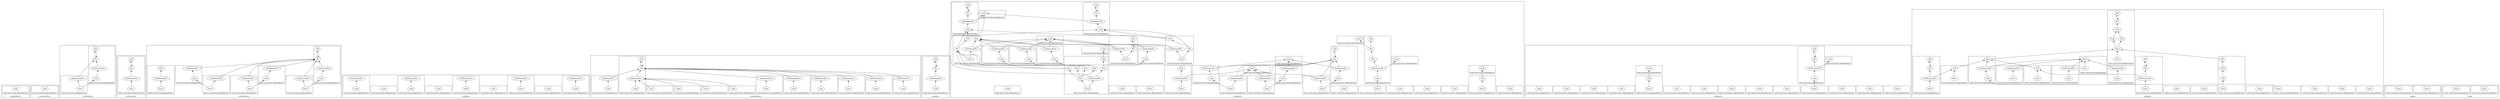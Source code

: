 strict digraph {
rankdir=BT
subgraph {
subgraph {
newWorkList_7 [label="Load" comment="  %0 = load ptr, ptr @stderr, align 8, !dbg !101, !tbaa !103"]
newWorkList_7 -> {
}
cluster=true
label="Load instruction dependencies"
}
cluster=true
label="newWorkList"
}
subgraph {
cluster=true
label="llvm.dbg.declare"
}
subgraph {
cluster=true
label="llvm.lifetime.start.p0"
}
subgraph {
cluster=true
label="calloc"
}
subgraph {
cluster=true
label="exit"
}
subgraph {
cluster=true
label="llvm.lifetime.end.p0"
}
subgraph {
subgraph {
newCombList_7 [label="Load" comment="  %0 = load ptr, ptr @stderr, align 8, !dbg !101, !tbaa !103"]
newCombList_7 -> {
}
cluster=true
label="Load instruction dependencies"
}
cluster=true
label="newCombList"
}
subgraph {
subgraph {
initWorkList_11 [label="Load" comment="  %0 = load i32, ptr %arrayidx, align 4, !dbg !101, !tbaa !102"]
initWorkList_11 -> {
initWorkList_10
}
initWorkList_10 [label="GetElementPtr" comment="  %arrayidx = getelementptr inbounds i32, ptr %givenList, i64 %indvars.iv, !dbg !101"]
initWorkList_10 -> {
initWorkList_8
}
initWorkList_8 [label="Phi" comment="  %indvars.iv = phi i64 [ 0, %for.body.preheader ], [ %indvars.iv.next, %for.body ]"]
initWorkList_8 -> {
initWorkList_14
}
initWorkList_14 [label="Add" comment="  %indvars.iv.next = add nuw nsw i64 %indvars.iv, 1, !dbg !108"]
initWorkList_14 -> {
initWorkList_8
}
initWorkList_8 [label="Phi" comment="  %indvars.iv = phi i64 [ 0, %for.body.preheader ], [ %indvars.iv.next, %for.body ]"]
initWorkList_8 -> {
// Cycle
}
cluster=true
label="Load instruction dependencies"
}
subgraph {
initWorkList_13 [label="Store" comment="  store i32 %0, ptr %arrayidx2, align 4, !dbg !107, !tbaa !102"]
initWorkList_13 -> {
initWorkList_11
initWorkList_12
}
initWorkList_11 [label="Load" comment="  %0 = load i32, ptr %arrayidx, align 4, !dbg !101, !tbaa !102"]
initWorkList_11 -> {
initWorkList_10
}
initWorkList_10 [label="GetElementPtr" comment="  %arrayidx = getelementptr inbounds i32, ptr %givenList, i64 %indvars.iv, !dbg !101"]
initWorkList_10 -> {
initWorkList_8
}
initWorkList_8 [label="Phi" comment="  %indvars.iv = phi i64 [ 0, %for.body.preheader ], [ %indvars.iv.next, %for.body ]"]
initWorkList_8 -> {
initWorkList_14
}
initWorkList_14 [label="Add" comment="  %indvars.iv.next = add nuw nsw i64 %indvars.iv, 1, !dbg !108"]
initWorkList_14 -> {
initWorkList_8
}
initWorkList_8 [label="Phi" comment="  %indvars.iv = phi i64 [ 0, %for.body.preheader ], [ %indvars.iv.next, %for.body ]"]
initWorkList_8 -> {
// Cycle
}
initWorkList_12 [label="GetElementPtr" comment="  %arrayidx2 = getelementptr inbounds i32, ptr %workList, i64 %indvars.iv, !dbg !106"]
initWorkList_12 -> {
initWorkList_8
}
initWorkList_8 [label="Phi" comment="  %indvars.iv = phi i64 [ 0, %for.body.preheader ], [ %indvars.iv.next, %for.body ]"]
initWorkList_8 -> {
// Cycle
}
cluster=true
label="Store instruction dependencies"
}
cluster=true
label="initWorkList"
}
subgraph {
subgraph {
initCombList_10 [label="Store" comment="  store i32 0, ptr %operation, align 4, !dbg !101, !tbaa !102"]
initCombList_10 -> {
initCombList_9
}
initCombList_9 [label="GetElementPtr" comment="  %operation = getelementptr inbounds %struct.Comb, ptr %combList, i64 %indvars.iv, i32 2, !dbg !100"]
initCombList_9 -> {
initCombList_7
}
initCombList_7 [label="Phi" comment="  %indvars.iv = phi i64 [ 0, %for.body.preheader ], [ %indvars.iv.next, %for.body ]"]
initCombList_7 -> {
initCombList_11
}
initCombList_11 [label="Add" comment="  %indvars.iv.next = add nuw nsw i64 %indvars.iv, 1, !dbg !107"]
initCombList_11 -> {
initCombList_7
}
initCombList_7 [label="Phi" comment="  %indvars.iv = phi i64 [ 0, %for.body.preheader ], [ %indvars.iv.next, %for.body ]"]
initCombList_7 -> {
// Cycle
}
cluster=true
label="Store instruction dependencies"
}
cluster=true
label="initCombList"
}
subgraph {
subgraph {
saveSolution_11 [label="Load" comment="  %0 = load i32, ptr %arrayidx, align 4, !dbg !103, !tbaa !104"]
saveSolution_11 -> {
saveSolution_10
}
saveSolution_10 [label="GetElementPtr" comment="  %arrayidx = getelementptr inbounds %struct.Comb, ptr %combList, i64 %indvars.iv, !dbg !101"]
saveSolution_10 -> {
saveSolution_8
}
saveSolution_8 [label="Phi" comment="  %indvars.iv = phi i64 [ 0, %for.body.preheader ], [ %indvars.iv.next, %for.body ]"]
saveSolution_8 -> {
saveSolution_22
}
saveSolution_22 [label="Add" comment="  %indvars.iv.next = add nuw nsw i64 %indvars.iv, 1, !dbg !119"]
saveSolution_22 -> {
saveSolution_8
}
saveSolution_8 [label="Phi" comment="  %indvars.iv = phi i64 [ 0, %for.body.preheader ], [ %indvars.iv.next, %for.body ]"]
saveSolution_8 -> {
// Cycle
}
cluster=true
label="Load instruction dependencies"
}
subgraph {
saveSolution_13 [label="Store" comment="  store i32 %0, ptr %arrayidx2, align 4, !dbg !110, !tbaa !104"]
saveSolution_13 -> {
saveSolution_11
saveSolution_12
}
saveSolution_11 [label="Load" comment="  %0 = load i32, ptr %arrayidx, align 4, !dbg !103, !tbaa !104"]
saveSolution_11 -> {
saveSolution_10
}
saveSolution_10 [label="GetElementPtr" comment="  %arrayidx = getelementptr inbounds %struct.Comb, ptr %combList, i64 %indvars.iv, !dbg !101"]
saveSolution_10 -> {
saveSolution_8
}
saveSolution_8 [label="Phi" comment="  %indvars.iv = phi i64 [ 0, %for.body.preheader ], [ %indvars.iv.next, %for.body ]"]
saveSolution_8 -> {
saveSolution_22
}
saveSolution_22 [label="Add" comment="  %indvars.iv.next = add nuw nsw i64 %indvars.iv, 1, !dbg !119"]
saveSolution_22 -> {
saveSolution_8
}
saveSolution_8 [label="Phi" comment="  %indvars.iv = phi i64 [ 0, %for.body.preheader ], [ %indvars.iv.next, %for.body ]"]
saveSolution_8 -> {
// Cycle
}
saveSolution_12 [label="GetElementPtr" comment="  %arrayidx2 = getelementptr inbounds %struct.Comb, ptr %sol, i64 %indvars.iv, !dbg !109"]
saveSolution_12 -> {
saveSolution_8
}
saveSolution_8 [label="Phi" comment="  %indvars.iv = phi i64 [ 0, %for.body.preheader ], [ %indvars.iv.next, %for.body ]"]
saveSolution_8 -> {
// Cycle
}
cluster=true
label="Store instruction dependencies"
}
subgraph {
saveSolution_15 [label="Load" comment="  %1 = load i32, ptr %operand2, align 4, !dbg !111, !tbaa !112"]
saveSolution_15 -> {
saveSolution_14
}
saveSolution_14 [label="GetElementPtr" comment="  %operand2 = getelementptr inbounds %struct.Comb, ptr %combList, i64 %indvars.iv, i32 1, !dbg !111"]
saveSolution_14 -> {
saveSolution_8
}
saveSolution_8 [label="Phi" comment="  %indvars.iv = phi i64 [ 0, %for.body.preheader ], [ %indvars.iv.next, %for.body ]"]
saveSolution_8 -> {
saveSolution_22
}
saveSolution_22 [label="Add" comment="  %indvars.iv.next = add nuw nsw i64 %indvars.iv, 1, !dbg !119"]
saveSolution_22 -> {
saveSolution_8
}
saveSolution_8 [label="Phi" comment="  %indvars.iv = phi i64 [ 0, %for.body.preheader ], [ %indvars.iv.next, %for.body ]"]
saveSolution_8 -> {
// Cycle
}
cluster=true
label="Load instruction dependencies"
}
subgraph {
saveSolution_17 [label="Store" comment="  store i32 %1, ptr %operand28, align 4, !dbg !114, !tbaa !112"]
saveSolution_17 -> {
saveSolution_15
saveSolution_16
}
saveSolution_15 [label="Load" comment="  %1 = load i32, ptr %operand2, align 4, !dbg !111, !tbaa !112"]
saveSolution_15 -> {
saveSolution_14
}
saveSolution_14 [label="GetElementPtr" comment="  %operand2 = getelementptr inbounds %struct.Comb, ptr %combList, i64 %indvars.iv, i32 1, !dbg !111"]
saveSolution_14 -> {
saveSolution_8
}
saveSolution_8 [label="Phi" comment="  %indvars.iv = phi i64 [ 0, %for.body.preheader ], [ %indvars.iv.next, %for.body ]"]
saveSolution_8 -> {
saveSolution_22
}
saveSolution_22 [label="Add" comment="  %indvars.iv.next = add nuw nsw i64 %indvars.iv, 1, !dbg !119"]
saveSolution_22 -> {
saveSolution_8
}
saveSolution_8 [label="Phi" comment="  %indvars.iv = phi i64 [ 0, %for.body.preheader ], [ %indvars.iv.next, %for.body ]"]
saveSolution_8 -> {
// Cycle
}
saveSolution_16 [label="GetElementPtr" comment="  %operand28 = getelementptr inbounds %struct.Comb, ptr %sol, i64 %indvars.iv, i32 1, !dbg !113"]
saveSolution_16 -> {
saveSolution_8
}
saveSolution_8 [label="Phi" comment="  %indvars.iv = phi i64 [ 0, %for.body.preheader ], [ %indvars.iv.next, %for.body ]"]
saveSolution_8 -> {
// Cycle
}
cluster=true
label="Store instruction dependencies"
}
subgraph {
saveSolution_19 [label="Load" comment="  %2 = load i32, ptr %operation, align 4, !dbg !115, !tbaa !116"]
saveSolution_19 -> {
saveSolution_18
}
saveSolution_18 [label="GetElementPtr" comment="  %operation = getelementptr inbounds %struct.Comb, ptr %combList, i64 %indvars.iv, i32 2, !dbg !115"]
saveSolution_18 -> {
saveSolution_8
}
saveSolution_8 [label="Phi" comment="  %indvars.iv = phi i64 [ 0, %for.body.preheader ], [ %indvars.iv.next, %for.body ]"]
saveSolution_8 -> {
saveSolution_22
}
saveSolution_22 [label="Add" comment="  %indvars.iv.next = add nuw nsw i64 %indvars.iv, 1, !dbg !119"]
saveSolution_22 -> {
saveSolution_8
}
saveSolution_8 [label="Phi" comment="  %indvars.iv = phi i64 [ 0, %for.body.preheader ], [ %indvars.iv.next, %for.body ]"]
saveSolution_8 -> {
// Cycle
}
cluster=true
label="Load instruction dependencies"
}
subgraph {
saveSolution_21 [label="Store" comment="  store i32 %2, ptr %operation13, align 4, !dbg !118, !tbaa !116"]
saveSolution_21 -> {
saveSolution_19
saveSolution_20
}
saveSolution_19 [label="Load" comment="  %2 = load i32, ptr %operation, align 4, !dbg !115, !tbaa !116"]
saveSolution_19 -> {
saveSolution_18
}
saveSolution_18 [label="GetElementPtr" comment="  %operation = getelementptr inbounds %struct.Comb, ptr %combList, i64 %indvars.iv, i32 2, !dbg !115"]
saveSolution_18 -> {
saveSolution_8
}
saveSolution_8 [label="Phi" comment="  %indvars.iv = phi i64 [ 0, %for.body.preheader ], [ %indvars.iv.next, %for.body ]"]
saveSolution_8 -> {
saveSolution_22
}
saveSolution_22 [label="Add" comment="  %indvars.iv.next = add nuw nsw i64 %indvars.iv, 1, !dbg !119"]
saveSolution_22 -> {
saveSolution_8
}
saveSolution_8 [label="Phi" comment="  %indvars.iv = phi i64 [ 0, %for.body.preheader ], [ %indvars.iv.next, %for.body ]"]
saveSolution_8 -> {
// Cycle
}
saveSolution_20 [label="GetElementPtr" comment="  %operation13 = getelementptr inbounds %struct.Comb, ptr %sol, i64 %indvars.iv, i32 2, !dbg !117"]
saveSolution_20 -> {
saveSolution_8
}
saveSolution_8 [label="Phi" comment="  %indvars.iv = phi i64 [ 0, %for.body.preheader ], [ %indvars.iv.next, %for.body ]"]
saveSolution_8 -> {
// Cycle
}
cluster=true
label="Store instruction dependencies"
}
subgraph {
saveSolution_28 [label="Store" comment="  store i32 0, ptr %operation16, align 4, !dbg !126, !tbaa !116"]
saveSolution_28 -> {
saveSolution_27
}
saveSolution_27 [label="GetElementPtr" comment="  %operation16 = getelementptr inbounds %struct.Comb, ptr %sol, i64 %idxprom14, i32 2, !dbg !125"]
saveSolution_27 -> {
saveSolution_26
}
saveSolution_26 [label="SExt" comment="  %idxprom14 = sext i32 %length to i64, !dbg !124"]
saveSolution_26 -> {
}
cluster=true
label="Store instruction dependencies"
}
cluster=true
label="saveSolution"
}
subgraph {
subgraph {
calculate_2 [label="Load" comment="  %0 = load i32, ptr %operation, align 4, !dbg !94, !tbaa !95"]
calculate_2 -> {
calculate_1
}
calculate_1 [label="GetElementPtr" comment="  %operation = getelementptr inbounds %struct.Comb, ptr %comb, i64 0, i32 2, !dbg !94"]
calculate_1 -> {
}
cluster=true
label="Load instruction dependencies"
}
subgraph {
calculate_4 [label="Load" comment="  %1 = load i32, ptr %comb, align 4, !dbg !101, !tbaa !103"]
calculate_4 -> {
}
cluster=true
label="Load instruction dependencies"
}
subgraph {
calculate_6 [label="Load" comment="  %2 = load i32, ptr %operand2, align 4, !dbg !104, !tbaa !105"]
calculate_6 -> {
calculate_5
}
calculate_5 [label="GetElementPtr" comment="  %operand2 = getelementptr inbounds %struct.Comb, ptr %comb, i64 0, i32 1, !dbg !104"]
calculate_5 -> {
}
cluster=true
label="Load instruction dependencies"
}
subgraph {
calculate_9 [label="Load" comment="  %3 = load i32, ptr %comb, align 4, !dbg !108, !tbaa !103"]
calculate_9 -> {
}
cluster=true
label="Load instruction dependencies"
}
subgraph {
calculate_11 [label="Load" comment="  %4 = load i32, ptr %operand23, align 4, !dbg !109, !tbaa !105"]
calculate_11 -> {
calculate_10
}
calculate_10 [label="GetElementPtr" comment="  %operand23 = getelementptr inbounds %struct.Comb, ptr %comb, i64 0, i32 1, !dbg !109"]
calculate_10 -> {
}
cluster=true
label="Load instruction dependencies"
}
subgraph {
calculate_14 [label="Load" comment="  %5 = load i32, ptr %comb, align 4, !dbg !112, !tbaa !103"]
calculate_14 -> {
}
cluster=true
label="Load instruction dependencies"
}
subgraph {
calculate_16 [label="Load" comment="  %6 = load i32, ptr %operand26, align 4, !dbg !113, !tbaa !105"]
calculate_16 -> {
calculate_15
}
calculate_15 [label="GetElementPtr" comment="  %operand26 = getelementptr inbounds %struct.Comb, ptr %comb, i64 0, i32 1, !dbg !113"]
calculate_15 -> {
}
cluster=true
label="Load instruction dependencies"
}
subgraph {
calculate_19 [label="Load" comment="  %7 = load i32, ptr %comb, align 4, !dbg !116, !tbaa !103"]
calculate_19 -> {
}
cluster=true
label="Load instruction dependencies"
}
subgraph {
calculate_21 [label="Load" comment="  %8 = load i32, ptr %operand29, align 4, !dbg !117, !tbaa !105"]
calculate_21 -> {
calculate_20
}
calculate_20 [label="GetElementPtr" comment="  %operand29 = getelementptr inbounds %struct.Comb, ptr %comb, i64 0, i32 1, !dbg !117"]
calculate_20 -> {
}
cluster=true
label="Load instruction dependencies"
}
cluster=true
label="calculate"
}
subgraph {
subgraph {
printSolution_12 [label="Load" comment="  %1 = load i32, ptr %arrayidx, align 4, !dbg !102, !tbaa !103"]
printSolution_12 -> {
printSolution_11
}
printSolution_11 [label="GetElementPtr" comment="  %arrayidx = getelementptr inbounds %struct.Comb, ptr %combList, i64 %indvars.iv, !dbg !100"]
printSolution_11 -> {
printSolution_9
}
printSolution_9 [label="Phi" comment="  %indvars.iv = phi i64 [ 0, %for.body.lr.ph ], [ %indvars.iv.next, %for.inc ]"]
printSolution_9 -> {
printSolution_63
}
printSolution_63 [label="Add" comment="  %indvars.iv.next = add nuw nsw i64 %indvars.iv, 1, !dbg !160"]
printSolution_63 -> {
printSolution_9
}
printSolution_9 [label="Phi" comment="  %indvars.iv = phi i64 [ 0, %for.body.lr.ph ], [ %indvars.iv.next, %for.inc ]"]
printSolution_9 -> {
// Cycle
}
cluster=true
label="Load instruction dependencies"
}
subgraph {
printSolution_15 [label="Load" comment="  %2 = load i32, ptr %operation, align 4, !dbg !109, !tbaa !110"]
printSolution_15 -> {
printSolution_14
}
printSolution_14 [label="GetElementPtr" comment="  %operation = getelementptr inbounds %struct.Comb, ptr %combList, i64 %indvars.iv, i32 2, !dbg !109"]
printSolution_14 -> {
printSolution_9
}
printSolution_9 [label="Phi" comment="  %indvars.iv = phi i64 [ 0, %for.body.lr.ph ], [ %indvars.iv.next, %for.inc ]"]
printSolution_9 -> {
printSolution_63
}
printSolution_63 [label="Add" comment="  %indvars.iv.next = add nuw nsw i64 %indvars.iv, 1, !dbg !160"]
printSolution_63 -> {
printSolution_9
}
printSolution_9 [label="Phi" comment="  %indvars.iv = phi i64 [ 0, %for.body.lr.ph ], [ %indvars.iv.next, %for.inc ]"]
printSolution_9 -> {
// Cycle
}
cluster=true
label="Load instruction dependencies"
}
subgraph {
printSolution_30 [label="Load" comment="  %3 = load i32, ptr %operand2, align 4, !dbg !125, !tbaa !126"]
printSolution_30 -> {
printSolution_29
}
printSolution_29 [label="GetElementPtr" comment="  %operand2 = getelementptr inbounds %struct.Comb, ptr %combList, i64 %indvars.iv, i32 1, !dbg !125"]
printSolution_29 -> {
printSolution_9
}
printSolution_9 [label="Phi" comment="  %indvars.iv = phi i64 [ 0, %for.body.lr.ph ], [ %indvars.iv.next, %for.inc ]"]
printSolution_9 -> {
printSolution_63
}
printSolution_63 [label="Add" comment="  %indvars.iv.next = add nuw nsw i64 %indvars.iv, 1, !dbg !160"]
printSolution_63 -> {
printSolution_9
}
printSolution_9 [label="Phi" comment="  %indvars.iv = phi i64 [ 0, %for.body.lr.ph ], [ %indvars.iv.next, %for.inc ]"]
printSolution_9 -> {
// Cycle
}
cluster=true
label="Load instruction dependencies"
}
subgraph {
printSolution_33 [label="Load" comment="  %4 = load i32, ptr %operation.i, align 4, !dbg !134, !tbaa !110"]
printSolution_33 -> {
printSolution_32
}
printSolution_32 [label="GetElementPtr" comment="  %operation.i = getelementptr inbounds %struct.Comb, ptr %combList, i64 %indvars.iv, i32 2, !dbg !134"]
printSolution_32 -> {
printSolution_9
}
printSolution_9 [label="Phi" comment="  %indvars.iv = phi i64 [ 0, %for.body.lr.ph ], [ %indvars.iv.next, %for.inc ]"]
printSolution_9 -> {
printSolution_63
}
printSolution_63 [label="Add" comment="  %indvars.iv.next = add nuw nsw i64 %indvars.iv, 1, !dbg !160"]
printSolution_63 -> {
printSolution_9
}
printSolution_9 [label="Phi" comment="  %indvars.iv = phi i64 [ 0, %for.body.lr.ph ], [ %indvars.iv.next, %for.inc ]"]
printSolution_9 -> {
// Cycle
}
cluster=true
label="Load instruction dependencies"
}
subgraph {
printSolution_35 [label="Load" comment="  %5 = load i32, ptr %arrayidx, align 4, !dbg !136, !tbaa !103"]
printSolution_35 -> {
printSolution_11
}
printSolution_11 [label="GetElementPtr" comment="  %arrayidx = getelementptr inbounds %struct.Comb, ptr %combList, i64 %indvars.iv, !dbg !100"]
printSolution_11 -> {
printSolution_9
}
printSolution_9 [label="Phi" comment="  %indvars.iv = phi i64 [ 0, %for.body.lr.ph ], [ %indvars.iv.next, %for.inc ]"]
printSolution_9 -> {
printSolution_63
}
printSolution_63 [label="Add" comment="  %indvars.iv.next = add nuw nsw i64 %indvars.iv, 1, !dbg !160"]
printSolution_63 -> {
printSolution_9
}
printSolution_9 [label="Phi" comment="  %indvars.iv = phi i64 [ 0, %for.body.lr.ph ], [ %indvars.iv.next, %for.inc ]"]
printSolution_9 -> {
// Cycle
}
cluster=true
label="Load instruction dependencies"
}
subgraph {
printSolution_37 [label="Load" comment="  %6 = load i32, ptr %operand2.i, align 4, !dbg !138, !tbaa !126"]
printSolution_37 -> {
printSolution_36
}
printSolution_36 [label="GetElementPtr" comment="  %operand2.i = getelementptr inbounds %struct.Comb, ptr %combList, i64 %indvars.iv, i32 1, !dbg !138"]
printSolution_36 -> {
printSolution_9
}
printSolution_9 [label="Phi" comment="  %indvars.iv = phi i64 [ 0, %for.body.lr.ph ], [ %indvars.iv.next, %for.inc ]"]
printSolution_9 -> {
printSolution_63
}
printSolution_63 [label="Add" comment="  %indvars.iv.next = add nuw nsw i64 %indvars.iv, 1, !dbg !160"]
printSolution_63 -> {
printSolution_9
}
printSolution_9 [label="Phi" comment="  %indvars.iv = phi i64 [ 0, %for.body.lr.ph ], [ %indvars.iv.next, %for.inc ]"]
printSolution_9 -> {
// Cycle
}
cluster=true
label="Load instruction dependencies"
}
subgraph {
printSolution_40 [label="Load" comment="  %7 = load i32, ptr %arrayidx, align 4, !dbg !141, !tbaa !103"]
printSolution_40 -> {
printSolution_11
}
printSolution_11 [label="GetElementPtr" comment="  %arrayidx = getelementptr inbounds %struct.Comb, ptr %combList, i64 %indvars.iv, !dbg !100"]
printSolution_11 -> {
printSolution_9
}
printSolution_9 [label="Phi" comment="  %indvars.iv = phi i64 [ 0, %for.body.lr.ph ], [ %indvars.iv.next, %for.inc ]"]
printSolution_9 -> {
printSolution_63
}
printSolution_63 [label="Add" comment="  %indvars.iv.next = add nuw nsw i64 %indvars.iv, 1, !dbg !160"]
printSolution_63 -> {
printSolution_9
}
printSolution_9 [label="Phi" comment="  %indvars.iv = phi i64 [ 0, %for.body.lr.ph ], [ %indvars.iv.next, %for.inc ]"]
printSolution_9 -> {
// Cycle
}
cluster=true
label="Load instruction dependencies"
}
subgraph {
printSolution_42 [label="Load" comment="  %8 = load i32, ptr %operand23.i, align 4, !dbg !142, !tbaa !126"]
printSolution_42 -> {
printSolution_41
}
printSolution_41 [label="GetElementPtr" comment="  %operand23.i = getelementptr inbounds %struct.Comb, ptr %combList, i64 %indvars.iv, i32 1, !dbg !142"]
printSolution_41 -> {
printSolution_9
}
printSolution_9 [label="Phi" comment="  %indvars.iv = phi i64 [ 0, %for.body.lr.ph ], [ %indvars.iv.next, %for.inc ]"]
printSolution_9 -> {
printSolution_63
}
printSolution_63 [label="Add" comment="  %indvars.iv.next = add nuw nsw i64 %indvars.iv, 1, !dbg !160"]
printSolution_63 -> {
printSolution_9
}
printSolution_9 [label="Phi" comment="  %indvars.iv = phi i64 [ 0, %for.body.lr.ph ], [ %indvars.iv.next, %for.inc ]"]
printSolution_9 -> {
// Cycle
}
cluster=true
label="Load instruction dependencies"
}
subgraph {
printSolution_45 [label="Load" comment="  %9 = load i32, ptr %arrayidx, align 4, !dbg !145, !tbaa !103"]
printSolution_45 -> {
printSolution_11
}
printSolution_11 [label="GetElementPtr" comment="  %arrayidx = getelementptr inbounds %struct.Comb, ptr %combList, i64 %indvars.iv, !dbg !100"]
printSolution_11 -> {
printSolution_9
}
printSolution_9 [label="Phi" comment="  %indvars.iv = phi i64 [ 0, %for.body.lr.ph ], [ %indvars.iv.next, %for.inc ]"]
printSolution_9 -> {
printSolution_63
}
printSolution_63 [label="Add" comment="  %indvars.iv.next = add nuw nsw i64 %indvars.iv, 1, !dbg !160"]
printSolution_63 -> {
printSolution_9
}
printSolution_9 [label="Phi" comment="  %indvars.iv = phi i64 [ 0, %for.body.lr.ph ], [ %indvars.iv.next, %for.inc ]"]
printSolution_9 -> {
// Cycle
}
cluster=true
label="Load instruction dependencies"
}
subgraph {
printSolution_47 [label="Load" comment="  %10 = load i32, ptr %operand26.i, align 4, !dbg !146, !tbaa !126"]
printSolution_47 -> {
printSolution_46
}
printSolution_46 [label="GetElementPtr" comment="  %operand26.i = getelementptr inbounds %struct.Comb, ptr %combList, i64 %indvars.iv, i32 1, !dbg !146"]
printSolution_46 -> {
printSolution_9
}
printSolution_9 [label="Phi" comment="  %indvars.iv = phi i64 [ 0, %for.body.lr.ph ], [ %indvars.iv.next, %for.inc ]"]
printSolution_9 -> {
printSolution_63
}
printSolution_63 [label="Add" comment="  %indvars.iv.next = add nuw nsw i64 %indvars.iv, 1, !dbg !160"]
printSolution_63 -> {
printSolution_9
}
printSolution_9 [label="Phi" comment="  %indvars.iv = phi i64 [ 0, %for.body.lr.ph ], [ %indvars.iv.next, %for.inc ]"]
printSolution_9 -> {
// Cycle
}
cluster=true
label="Load instruction dependencies"
}
subgraph {
printSolution_50 [label="Load" comment="  %11 = load i32, ptr %arrayidx, align 4, !dbg !149, !tbaa !103"]
printSolution_50 -> {
printSolution_11
}
printSolution_11 [label="GetElementPtr" comment="  %arrayidx = getelementptr inbounds %struct.Comb, ptr %combList, i64 %indvars.iv, !dbg !100"]
printSolution_11 -> {
printSolution_9
}
printSolution_9 [label="Phi" comment="  %indvars.iv = phi i64 [ 0, %for.body.lr.ph ], [ %indvars.iv.next, %for.inc ]"]
printSolution_9 -> {
printSolution_63
}
printSolution_63 [label="Add" comment="  %indvars.iv.next = add nuw nsw i64 %indvars.iv, 1, !dbg !160"]
printSolution_63 -> {
printSolution_9
}
printSolution_9 [label="Phi" comment="  %indvars.iv = phi i64 [ 0, %for.body.lr.ph ], [ %indvars.iv.next, %for.inc ]"]
printSolution_9 -> {
// Cycle
}
cluster=true
label="Load instruction dependencies"
}
subgraph {
printSolution_52 [label="Load" comment="  %12 = load i32, ptr %operand29.i, align 4, !dbg !150, !tbaa !126"]
printSolution_52 -> {
printSolution_51
}
printSolution_51 [label="GetElementPtr" comment="  %operand29.i = getelementptr inbounds %struct.Comb, ptr %combList, i64 %indvars.iv, i32 1, !dbg !150"]
printSolution_51 -> {
printSolution_9
}
printSolution_9 [label="Phi" comment="  %indvars.iv = phi i64 [ 0, %for.body.lr.ph ], [ %indvars.iv.next, %for.inc ]"]
printSolution_9 -> {
printSolution_63
}
printSolution_63 [label="Add" comment="  %indvars.iv.next = add nuw nsw i64 %indvars.iv, 1, !dbg !160"]
printSolution_63 -> {
printSolution_9
}
printSolution_9 [label="Phi" comment="  %indvars.iv = phi i64 [ 0, %for.body.lr.ph ], [ %indvars.iv.next, %for.inc ]"]
printSolution_9 -> {
// Cycle
}
cluster=true
label="Load instruction dependencies"
}
cluster=true
label="printSolution"
}
subgraph {
cluster=true
label="printf"
}
subgraph {
subgraph {
printList_16 [label="Load" comment="  %1 = load i32, ptr %arrayidx, align 4, !dbg !106, !tbaa !107"]
printList_16 -> {
printList_15
}
printList_15 [label="GetElementPtr" comment="  %arrayidx = getelementptr inbounds i32, ptr %list, i64 %indvars.iv, !dbg !106"]
printList_15 -> {
printList_8
}
printList_8 [label="Phi" comment="  %indvars.iv = phi i64 [ 0, %for.body.preheader ], [ %indvars.iv.next, %for.inc ]"]
printList_8 -> {
printList_19
}
printList_19 [label="Add" comment="  %indvars.iv.next = add nuw nsw i64 %indvars.iv, 1, !dbg !113"]
printList_19 -> {
printList_8
}
printList_8 [label="Phi" comment="  %indvars.iv = phi i64 [ 0, %for.body.preheader ], [ %indvars.iv.next, %for.inc ]"]
printList_8 -> {
// Cycle
}
cluster=true
label="Load instruction dependencies"
}
cluster=true
label="printList"
}
subgraph {
subgraph {
recSearch_2 [label="Load" comment="  %.b = load i1, ptr @stopSearch, align 4, !dbg !104"]
recSearch_2 -> {
}
cluster=true
label="Load instruction dependencies"
}
subgraph {
recSearch_4 [label="Load" comment="  %0 = load i32, ptr @nbNodes, align 4, !dbg !107, !tbaa !108"]
recSearch_4 -> {
}
cluster=true
label="Load instruction dependencies"
}
subgraph {
recSearch_6 [label="Store" comment="  store i32 %inc, ptr @nbNodes, align 4, !dbg !107, !tbaa !108"]
recSearch_6 -> {
recSearch_5
}
recSearch_5 [label="Add" comment="  %inc = add nsw i32 %0, 1, !dbg !107"]
recSearch_5 -> {
recSearch_4
}
recSearch_4 [label="Load" comment="  %0 = load i32, ptr @nbNodes, align 4, !dbg !107, !tbaa !108"]
recSearch_4 -> {
}
cluster=true
label="Store instruction dependencies"
}
subgraph {
recSearch_7 [label="Load" comment="  %1 = load i32, ptr @dmax, align 4, !dbg !112, !tbaa !108"]
recSearch_7 -> {
}
cluster=true
label="Load instruction dependencies"
}
subgraph {
recSearch_14 [label="Load" comment="  %2 = load ptr, ptr @workList, align 8, !dbg !117, !tbaa !120"]
recSearch_14 -> {
}
cluster=true
label="Load instruction dependencies"
}
subgraph {
recSearch_15 [label="Load" comment="  %3 = load i32, ptr @listLength, align 4, !dbg !122, !tbaa !108"]
recSearch_15 -> {
}
cluster=true
label="Load instruction dependencies"
}
subgraph {
recSearch_20 [label="Load" comment="  %4 = load i32, ptr %arrayidx, align 4, !dbg !117, !tbaa !108"]
recSearch_20 -> {
recSearch_19
}
recSearch_19 [label="GetElementPtr" comment="  %arrayidx = getelementptr inbounds i32, ptr %2, i64 %idxprom, !dbg !117"]
recSearch_19 -> {
recSearch_14
recSearch_18
}
recSearch_14 [label="Load" comment="  %2 = load ptr, ptr @workList, align 8, !dbg !117, !tbaa !120"]
recSearch_14 -> {
}
recSearch_18 [label="SExt" comment="  %idxprom = sext i32 %sub to i64, !dbg !117"]
recSearch_18 -> {
recSearch_17
}
recSearch_17 [label="Add" comment="  %sub = add i32 %add, %3, !dbg !124"]
recSearch_17 -> {
recSearch_16
recSearch_15
}
recSearch_16 [label="Add" comment="  %add = add i32 %searchDepth, -1, !dbg !123"]
recSearch_16 -> {
}
recSearch_15 [label="Load" comment="  %3 = load i32, ptr @listLength, align 4, !dbg !122, !tbaa !108"]
recSearch_15 -> {
}
cluster=true
label="Load instruction dependencies"
}
subgraph {
recSearch_21 [label="Load" comment="  %5 = load i32, ptr @goal, align 4, !dbg !125, !tbaa !108"]
recSearch_21 -> {
}
cluster=true
label="Load instruction dependencies"
}
subgraph {
recSearch_24 [label="Load" comment="  %6 = load i32, ptr @best, align 4, !dbg !128, !tbaa !108"]
recSearch_24 -> {
}
cluster=true
label="Load instruction dependencies"
}
subgraph {
recSearch_29 [label="Store" comment="  store i32 %4, ptr @best, align 4, !dbg !133, !tbaa !108"]
recSearch_29 -> {
recSearch_20
}
recSearch_20 [label="Load" comment="  %4 = load i32, ptr %arrayidx, align 4, !dbg !117, !tbaa !108"]
recSearch_20 -> {
recSearch_19
}
recSearch_19 [label="GetElementPtr" comment="  %arrayidx = getelementptr inbounds i32, ptr %2, i64 %idxprom, !dbg !117"]
recSearch_19 -> {
recSearch_14
recSearch_18
}
recSearch_14 [label="Load" comment="  %2 = load ptr, ptr @workList, align 8, !dbg !117, !tbaa !120"]
recSearch_14 -> {
}
recSearch_18 [label="SExt" comment="  %idxprom = sext i32 %sub to i64, !dbg !117"]
recSearch_18 -> {
recSearch_17
}
recSearch_17 [label="Add" comment="  %sub = add i32 %add, %3, !dbg !124"]
recSearch_17 -> {
recSearch_16
recSearch_15
}
recSearch_16 [label="Add" comment="  %add = add i32 %searchDepth, -1, !dbg !123"]
recSearch_16 -> {
}
recSearch_15 [label="Load" comment="  %3 = load i32, ptr @listLength, align 4, !dbg !122, !tbaa !108"]
recSearch_15 -> {
}
cluster=true
label="Store instruction dependencies"
}
subgraph {
recSearch_30 [label="Store" comment="  store i32 %searchDepth, ptr @bestDepth, align 4, !dbg !135, !tbaa !108"]
recSearch_30 -> {
}
cluster=true
label="Store instruction dependencies"
}
subgraph {
recSearch_31 [label="Load" comment="  %7 = load ptr, ptr @solution, align 8, !dbg !136, !tbaa !120"]
recSearch_31 -> {
}
cluster=true
label="Load instruction dependencies"
}
subgraph {
recSearch_32 [label="Load" comment="  %8 = load ptr, ptr @combList, align 8, !dbg !137, !tbaa !120"]
recSearch_32 -> {
}
cluster=true
label="Load instruction dependencies"
}
subgraph {
recSearch_44 [label="Load" comment="  %9 = load i32, ptr %arrayidx.i, align 4, !dbg !154, !tbaa !155"]
recSearch_44 -> {
recSearch_43
}
recSearch_43 [label="GetElementPtr" comment="  %arrayidx.i = getelementptr inbounds %struct.Comb, ptr %8, i64 %indvars.iv.i, !dbg !152"]
recSearch_43 -> {
recSearch_32
recSearch_41
}
recSearch_32 [label="Load" comment="  %8 = load ptr, ptr @combList, align 8, !dbg !137, !tbaa !120"]
recSearch_32 -> {
}
recSearch_41 [label="Phi" comment="  %indvars.iv.i = phi i64 [ 0, %for.body.preheader.i ], [ %indvars.iv.next.i, %for.body.i ]"]
recSearch_41 -> {
recSearch_55
}
recSearch_55 [label="Add" comment="  %indvars.iv.next.i = add nuw nsw i64 %indvars.iv.i, 1, !dbg !167"]
recSearch_55 -> {
recSearch_41
}
recSearch_41 [label="Phi" comment="  %indvars.iv.i = phi i64 [ 0, %for.body.preheader.i ], [ %indvars.iv.next.i, %for.body.i ]"]
recSearch_41 -> {
// Cycle
}
cluster=true
label="Load instruction dependencies"
}
subgraph {
recSearch_46 [label="Store" comment="  store i32 %9, ptr %arrayidx2.i, align 4, !dbg !158, !tbaa !155"]
recSearch_46 -> {
recSearch_44
recSearch_45
}
recSearch_44 [label="Load" comment="  %9 = load i32, ptr %arrayidx.i, align 4, !dbg !154, !tbaa !155"]
recSearch_44 -> {
recSearch_43
}
recSearch_43 [label="GetElementPtr" comment="  %arrayidx.i = getelementptr inbounds %struct.Comb, ptr %8, i64 %indvars.iv.i, !dbg !152"]
recSearch_43 -> {
recSearch_32
recSearch_41
}
recSearch_32 [label="Load" comment="  %8 = load ptr, ptr @combList, align 8, !dbg !137, !tbaa !120"]
recSearch_32 -> {
}
recSearch_41 [label="Phi" comment="  %indvars.iv.i = phi i64 [ 0, %for.body.preheader.i ], [ %indvars.iv.next.i, %for.body.i ]"]
recSearch_41 -> {
recSearch_55
}
recSearch_55 [label="Add" comment="  %indvars.iv.next.i = add nuw nsw i64 %indvars.iv.i, 1, !dbg !167"]
recSearch_55 -> {
recSearch_41
}
recSearch_41 [label="Phi" comment="  %indvars.iv.i = phi i64 [ 0, %for.body.preheader.i ], [ %indvars.iv.next.i, %for.body.i ]"]
recSearch_41 -> {
// Cycle
}
recSearch_45 [label="GetElementPtr" comment="  %arrayidx2.i = getelementptr inbounds %struct.Comb, ptr %7, i64 %indvars.iv.i, !dbg !157"]
recSearch_45 -> {
recSearch_31
recSearch_41
}
recSearch_31 [label="Load" comment="  %7 = load ptr, ptr @solution, align 8, !dbg !136, !tbaa !120"]
recSearch_31 -> {
}
recSearch_41 [label="Phi" comment="  %indvars.iv.i = phi i64 [ 0, %for.body.preheader.i ], [ %indvars.iv.next.i, %for.body.i ]"]
recSearch_41 -> {
// Cycle
}
cluster=true
label="Store instruction dependencies"
}
subgraph {
recSearch_48 [label="Load" comment="  %10 = load i32, ptr %operand2.i, align 4, !dbg !159, !tbaa !160"]
recSearch_48 -> {
recSearch_47
}
recSearch_47 [label="GetElementPtr" comment="  %operand2.i = getelementptr inbounds %struct.Comb, ptr %8, i64 %indvars.iv.i, i32 1, !dbg !159"]
recSearch_47 -> {
recSearch_32
recSearch_41
}
recSearch_32 [label="Load" comment="  %8 = load ptr, ptr @combList, align 8, !dbg !137, !tbaa !120"]
recSearch_32 -> {
}
recSearch_41 [label="Phi" comment="  %indvars.iv.i = phi i64 [ 0, %for.body.preheader.i ], [ %indvars.iv.next.i, %for.body.i ]"]
recSearch_41 -> {
recSearch_55
}
recSearch_55 [label="Add" comment="  %indvars.iv.next.i = add nuw nsw i64 %indvars.iv.i, 1, !dbg !167"]
recSearch_55 -> {
recSearch_41
}
recSearch_41 [label="Phi" comment="  %indvars.iv.i = phi i64 [ 0, %for.body.preheader.i ], [ %indvars.iv.next.i, %for.body.i ]"]
recSearch_41 -> {
// Cycle
}
cluster=true
label="Load instruction dependencies"
}
subgraph {
recSearch_50 [label="Store" comment="  store i32 %10, ptr %operand28.i, align 4, !dbg !162, !tbaa !160"]
recSearch_50 -> {
recSearch_48
recSearch_49
}
recSearch_48 [label="Load" comment="  %10 = load i32, ptr %operand2.i, align 4, !dbg !159, !tbaa !160"]
recSearch_48 -> {
recSearch_47
}
recSearch_47 [label="GetElementPtr" comment="  %operand2.i = getelementptr inbounds %struct.Comb, ptr %8, i64 %indvars.iv.i, i32 1, !dbg !159"]
recSearch_47 -> {
recSearch_32
recSearch_41
}
recSearch_32 [label="Load" comment="  %8 = load ptr, ptr @combList, align 8, !dbg !137, !tbaa !120"]
recSearch_32 -> {
}
recSearch_41 [label="Phi" comment="  %indvars.iv.i = phi i64 [ 0, %for.body.preheader.i ], [ %indvars.iv.next.i, %for.body.i ]"]
recSearch_41 -> {
recSearch_55
}
recSearch_55 [label="Add" comment="  %indvars.iv.next.i = add nuw nsw i64 %indvars.iv.i, 1, !dbg !167"]
recSearch_55 -> {
recSearch_41
}
recSearch_41 [label="Phi" comment="  %indvars.iv.i = phi i64 [ 0, %for.body.preheader.i ], [ %indvars.iv.next.i, %for.body.i ]"]
recSearch_41 -> {
// Cycle
}
recSearch_49 [label="GetElementPtr" comment="  %operand28.i = getelementptr inbounds %struct.Comb, ptr %7, i64 %indvars.iv.i, i32 1, !dbg !161"]
recSearch_49 -> {
recSearch_31
recSearch_41
}
recSearch_31 [label="Load" comment="  %7 = load ptr, ptr @solution, align 8, !dbg !136, !tbaa !120"]
recSearch_31 -> {
}
recSearch_41 [label="Phi" comment="  %indvars.iv.i = phi i64 [ 0, %for.body.preheader.i ], [ %indvars.iv.next.i, %for.body.i ]"]
recSearch_41 -> {
// Cycle
}
cluster=true
label="Store instruction dependencies"
}
subgraph {
recSearch_52 [label="Load" comment="  %11 = load i32, ptr %operation.i, align 4, !dbg !163, !tbaa !164"]
recSearch_52 -> {
recSearch_51
}
recSearch_51 [label="GetElementPtr" comment="  %operation.i = getelementptr inbounds %struct.Comb, ptr %8, i64 %indvars.iv.i, i32 2, !dbg !163"]
recSearch_51 -> {
recSearch_32
recSearch_41
}
recSearch_32 [label="Load" comment="  %8 = load ptr, ptr @combList, align 8, !dbg !137, !tbaa !120"]
recSearch_32 -> {
}
recSearch_41 [label="Phi" comment="  %indvars.iv.i = phi i64 [ 0, %for.body.preheader.i ], [ %indvars.iv.next.i, %for.body.i ]"]
recSearch_41 -> {
recSearch_55
}
recSearch_55 [label="Add" comment="  %indvars.iv.next.i = add nuw nsw i64 %indvars.iv.i, 1, !dbg !167"]
recSearch_55 -> {
recSearch_41
}
recSearch_41 [label="Phi" comment="  %indvars.iv.i = phi i64 [ 0, %for.body.preheader.i ], [ %indvars.iv.next.i, %for.body.i ]"]
recSearch_41 -> {
// Cycle
}
cluster=true
label="Load instruction dependencies"
}
subgraph {
recSearch_54 [label="Store" comment="  store i32 %11, ptr %operation13.i, align 4, !dbg !166, !tbaa !164"]
recSearch_54 -> {
recSearch_52
recSearch_53
}
recSearch_52 [label="Load" comment="  %11 = load i32, ptr %operation.i, align 4, !dbg !163, !tbaa !164"]
recSearch_52 -> {
recSearch_51
}
recSearch_51 [label="GetElementPtr" comment="  %operation.i = getelementptr inbounds %struct.Comb, ptr %8, i64 %indvars.iv.i, i32 2, !dbg !163"]
recSearch_51 -> {
recSearch_32
recSearch_41
}
recSearch_32 [label="Load" comment="  %8 = load ptr, ptr @combList, align 8, !dbg !137, !tbaa !120"]
recSearch_32 -> {
}
recSearch_41 [label="Phi" comment="  %indvars.iv.i = phi i64 [ 0, %for.body.preheader.i ], [ %indvars.iv.next.i, %for.body.i ]"]
recSearch_41 -> {
recSearch_55
}
recSearch_55 [label="Add" comment="  %indvars.iv.next.i = add nuw nsw i64 %indvars.iv.i, 1, !dbg !167"]
recSearch_55 -> {
recSearch_41
}
recSearch_41 [label="Phi" comment="  %indvars.iv.i = phi i64 [ 0, %for.body.preheader.i ], [ %indvars.iv.next.i, %for.body.i ]"]
recSearch_41 -> {
// Cycle
}
recSearch_53 [label="GetElementPtr" comment="  %operation13.i = getelementptr inbounds %struct.Comb, ptr %7, i64 %indvars.iv.i, i32 2, !dbg !165"]
recSearch_53 -> {
recSearch_31
recSearch_41
}
recSearch_31 [label="Load" comment="  %7 = load ptr, ptr @solution, align 8, !dbg !136, !tbaa !120"]
recSearch_31 -> {
}
recSearch_41 [label="Phi" comment="  %indvars.iv.i = phi i64 [ 0, %for.body.preheader.i ], [ %indvars.iv.next.i, %for.body.i ]"]
recSearch_41 -> {
// Cycle
}
cluster=true
label="Store instruction dependencies"
}
subgraph {
recSearch_61 [label="Store" comment="  store i32 0, ptr %operation16.i, align 4, !dbg !174, !tbaa !164"]
recSearch_61 -> {
recSearch_60
}
recSearch_60 [label="GetElementPtr" comment="  %operation16.i = getelementptr inbounds %struct.Comb, ptr %7, i64 %idxprom14.i, i32 2, !dbg !173"]
recSearch_60 -> {
recSearch_31
recSearch_59
}
recSearch_31 [label="Load" comment="  %7 = load ptr, ptr @solution, align 8, !dbg !136, !tbaa !120"]
recSearch_31 -> {
}
recSearch_59 [label="SExt" comment="  %idxprom14.i = sext i32 %searchDepth to i64, !dbg !172"]
recSearch_59 -> {
}
cluster=true
label="Store instruction dependencies"
}
subgraph {
recSearch_65 [label="Store" comment="  store i1 true, ptr @stopSearch, align 4, !dbg !180"]
recSearch_65 -> {
}
cluster=true
label="Store instruction dependencies"
}
subgraph {
recSearch_70 [label="Load" comment="  %12 = load i32, ptr @listLength, align 4, !dbg !182, !tbaa !108"]
recSearch_70 -> {
}
cluster=true
label="Load instruction dependencies"
}
subgraph {
recSearch_96 [label="Load" comment="  %16 = load ptr, ptr @workList, align 8, !dbg !203, !tbaa !120"]
recSearch_96 -> {
}
cluster=true
label="Load instruction dependencies"
}
subgraph {
recSearch_98 [label="Load" comment="  %17 = load i32, ptr %arrayidx32, align 4, !dbg !203, !tbaa !108"]
recSearch_98 -> {
recSearch_97
}
recSearch_97 [label="GetElementPtr" comment="  %arrayidx32 = getelementptr inbounds i32, ptr %16, i64 %indvars.iv144, !dbg !203"]
recSearch_97 -> {
recSearch_96
recSearch_77
}
recSearch_96 [label="Load" comment="  %16 = load ptr, ptr @workList, align 8, !dbg !203, !tbaa !120"]
recSearch_96 -> {
}
recSearch_77 [label="Phi" comment="  %indvars.iv144 = phi i64 [ 0, %for.body19.lr.ph ], [ %indvars.iv.next145, %for.inc78 ]"]
recSearch_77 -> {
recSearch_163
}
recSearch_163 [label="Add" comment="  %indvars.iv.next145 = add nuw nsw i64 %indvars.iv144, 1, !dbg !260"]
recSearch_163 -> {
recSearch_77
}
recSearch_77 [label="Phi" comment="  %indvars.iv144 = phi i64 [ 0, %for.body19.lr.ph ], [ %indvars.iv.next145, %for.inc78 ]"]
recSearch_77 -> {
// Cycle
}
cluster=true
label="Load instruction dependencies"
}
subgraph {
recSearch_101 [label="Load" comment="  %18 = load i32, ptr %arrayidx34, align 4, !dbg !205, !tbaa !108"]
recSearch_101 -> {
recSearch_100
}
recSearch_100 [label="GetElementPtr" comment="  %arrayidx34 = getelementptr inbounds i32, ptr %16, i64 %indvars.iv, !dbg !205"]
recSearch_100 -> {
recSearch_96
recSearch_89
}
recSearch_96 [label="Load" comment="  %16 = load ptr, ptr @workList, align 8, !dbg !203, !tbaa !120"]
recSearch_96 -> {
}
recSearch_89 [label="Phi" comment="  %indvars.iv = phi i64 [ 0, %for.body25.lr.ph ], [ %indvars.iv.next, %for.inc ]"]
recSearch_89 -> {
recSearch_159
}
recSearch_159 [label="Add" comment="  %indvars.iv.next = add nuw nsw i64 %indvars.iv, 1, !dbg !256"]
recSearch_159 -> {
recSearch_89
}
recSearch_89 [label="Phi" comment="  %indvars.iv = phi i64 [ 0, %for.body25.lr.ph ], [ %indvars.iv.next, %for.inc ]"]
recSearch_89 -> {
// Cycle
}
cluster=true
label="Load instruction dependencies"
}
subgraph {
recSearch_126 [label="Load" comment="  %19 = load ptr, ptr @combList, align 8, !dbg !222, !tbaa !120"]
recSearch_126 -> {
}
cluster=true
label="Load instruction dependencies"
}
subgraph {
recSearch_128 [label="Store" comment="  store i32 %working1.0, ptr %arrayidx63, align 4, !dbg !223, !tbaa !155"]
recSearch_128 -> {
recSearch_120
recSearch_127
}
recSearch_120 [label="Phi" comment="  %working1.0 = phi i32 [ %17, %if.end51 ], [ %spec.select, %land.lhs.true55 ], [ %17, %if.end46 ], !dbg !220"]
recSearch_120 -> {
recSearch_98
recSearch_117
recSearch_98
}
recSearch_98 [label="Load" comment="  %17 = load i32, ptr %arrayidx32, align 4, !dbg !203, !tbaa !108"]
recSearch_98 -> {
recSearch_97
}
recSearch_97 [label="GetElementPtr" comment="  %arrayidx32 = getelementptr inbounds i32, ptr %16, i64 %indvars.iv144, !dbg !203"]
recSearch_97 -> {
recSearch_96
recSearch_77
}
recSearch_96 [label="Load" comment="  %16 = load ptr, ptr @workList, align 8, !dbg !203, !tbaa !120"]
recSearch_96 -> {
}
recSearch_77 [label="Phi" comment="  %indvars.iv144 = phi i64 [ 0, %for.body19.lr.ph ], [ %indvars.iv.next145, %for.inc78 ]"]
recSearch_77 -> {
recSearch_163
}
recSearch_163 [label="Add" comment="  %indvars.iv.next145 = add nuw nsw i64 %indvars.iv144, 1, !dbg !260"]
recSearch_163 -> {
recSearch_77
}
recSearch_77 [label="Phi" comment="  %indvars.iv144 = phi i64 [ 0, %for.body19.lr.ph ], [ %indvars.iv.next145, %for.inc78 ]"]
recSearch_77 -> {
// Cycle
}
recSearch_117 [label="Call" comment="  %spec.select = tail call i32 @llvm.smax.i32(i32 %17, i32 %18), !dbg !219"]
recSearch_117 -> {
recSearch_98
recSearch_101
}
recSearch_98 [label="Load" comment="  %17 = load i32, ptr %arrayidx32, align 4, !dbg !203, !tbaa !108"]
recSearch_98 -> {
// Cycle
}
recSearch_101 [label="Load" comment="  %18 = load i32, ptr %arrayidx34, align 4, !dbg !205, !tbaa !108"]
recSearch_101 -> {
recSearch_100
}
recSearch_100 [label="GetElementPtr" comment="  %arrayidx34 = getelementptr inbounds i32, ptr %16, i64 %indvars.iv, !dbg !205"]
recSearch_100 -> {
recSearch_96
recSearch_89
}
recSearch_96 [label="Load" comment="  %16 = load ptr, ptr @workList, align 8, !dbg !203, !tbaa !120"]
recSearch_96 -> {
// Cycle
}
recSearch_89 [label="Phi" comment="  %indvars.iv = phi i64 [ 0, %for.body25.lr.ph ], [ %indvars.iv.next, %for.inc ]"]
recSearch_89 -> {
recSearch_159
}
recSearch_159 [label="Add" comment="  %indvars.iv.next = add nuw nsw i64 %indvars.iv, 1, !dbg !256"]
recSearch_159 -> {
recSearch_89
}
recSearch_89 [label="Phi" comment="  %indvars.iv = phi i64 [ 0, %for.body25.lr.ph ], [ %indvars.iv.next, %for.inc ]"]
recSearch_89 -> {
// Cycle
}
recSearch_98 [label="Load" comment="  %17 = load i32, ptr %arrayidx32, align 4, !dbg !203, !tbaa !108"]
recSearch_98 -> {
// Cycle
}
recSearch_127 [label="GetElementPtr" comment="  %arrayidx63 = getelementptr inbounds %struct.Comb, ptr %19, i64 %idxprom62, !dbg !222"]
recSearch_127 -> {
recSearch_126
recSearch_11
}
recSearch_126 [label="Load" comment="  %19 = load ptr, ptr @combList, align 8, !dbg !222, !tbaa !120"]
recSearch_126 -> {
}
recSearch_11 [label="SExt" comment="  %idxprom62 = sext i32 %searchDepth to i64"]
recSearch_11 -> {
}
cluster=true
label="Store instruction dependencies"
}
subgraph {
recSearch_130 [label="Store" comment="  store i32 %working2.0, ptr %operand267, align 4, !dbg !225, !tbaa !160"]
recSearch_130 -> {
recSearch_121
recSearch_129
}
recSearch_121 [label="Phi" comment="  %working2.0 = phi i32 [ %18, %if.end51 ], [ %spec.select132, %land.lhs.true55 ], [ %18, %if.end46 ], !dbg !220"]
recSearch_121 -> {
recSearch_101
recSearch_118
recSearch_101
}
recSearch_101 [label="Load" comment="  %18 = load i32, ptr %arrayidx34, align 4, !dbg !205, !tbaa !108"]
recSearch_101 -> {
recSearch_100
}
recSearch_100 [label="GetElementPtr" comment="  %arrayidx34 = getelementptr inbounds i32, ptr %16, i64 %indvars.iv, !dbg !205"]
recSearch_100 -> {
recSearch_96
recSearch_89
}
recSearch_96 [label="Load" comment="  %16 = load ptr, ptr @workList, align 8, !dbg !203, !tbaa !120"]
recSearch_96 -> {
}
recSearch_89 [label="Phi" comment="  %indvars.iv = phi i64 [ 0, %for.body25.lr.ph ], [ %indvars.iv.next, %for.inc ]"]
recSearch_89 -> {
recSearch_159
}
recSearch_159 [label="Add" comment="  %indvars.iv.next = add nuw nsw i64 %indvars.iv, 1, !dbg !256"]
recSearch_159 -> {
recSearch_89
}
recSearch_89 [label="Phi" comment="  %indvars.iv = phi i64 [ 0, %for.body25.lr.ph ], [ %indvars.iv.next, %for.inc ]"]
recSearch_89 -> {
// Cycle
}
recSearch_118 [label="Call" comment="  %spec.select132 = tail call i32 @llvm.smin.i32(i32 %17, i32 %18), !dbg !219"]
recSearch_118 -> {
recSearch_98
recSearch_101
}
recSearch_98 [label="Load" comment="  %17 = load i32, ptr %arrayidx32, align 4, !dbg !203, !tbaa !108"]
recSearch_98 -> {
recSearch_97
}
recSearch_97 [label="GetElementPtr" comment="  %arrayidx32 = getelementptr inbounds i32, ptr %16, i64 %indvars.iv144, !dbg !203"]
recSearch_97 -> {
recSearch_96
recSearch_77
}
recSearch_96 [label="Load" comment="  %16 = load ptr, ptr @workList, align 8, !dbg !203, !tbaa !120"]
recSearch_96 -> {
// Cycle
}
recSearch_77 [label="Phi" comment="  %indvars.iv144 = phi i64 [ 0, %for.body19.lr.ph ], [ %indvars.iv.next145, %for.inc78 ]"]
recSearch_77 -> {
recSearch_163
}
recSearch_163 [label="Add" comment="  %indvars.iv.next145 = add nuw nsw i64 %indvars.iv144, 1, !dbg !260"]
recSearch_163 -> {
recSearch_77
}
recSearch_77 [label="Phi" comment="  %indvars.iv144 = phi i64 [ 0, %for.body19.lr.ph ], [ %indvars.iv.next145, %for.inc78 ]"]
recSearch_77 -> {
// Cycle
}
recSearch_101 [label="Load" comment="  %18 = load i32, ptr %arrayidx34, align 4, !dbg !205, !tbaa !108"]
recSearch_101 -> {
// Cycle
}
recSearch_101 [label="Load" comment="  %18 = load i32, ptr %arrayidx34, align 4, !dbg !205, !tbaa !108"]
recSearch_101 -> {
// Cycle
}
recSearch_129 [label="GetElementPtr" comment="  %operand267 = getelementptr inbounds %struct.Comb, ptr %19, i64 %idxprom62, i32 1, !dbg !224"]
recSearch_129 -> {
recSearch_126
recSearch_11
}
recSearch_126 [label="Load" comment="  %19 = load ptr, ptr @combList, align 8, !dbg !222, !tbaa !120"]
recSearch_126 -> {
}
recSearch_11 [label="SExt" comment="  %idxprom62 = sext i32 %searchDepth to i64"]
recSearch_11 -> {
}
cluster=true
label="Store instruction dependencies"
}
subgraph {
recSearch_132 [label="Store" comment="  store i32 %currOp.0141, ptr %operation, align 4, !dbg !227, !tbaa !164"]
recSearch_132 -> {
recSearch_67
recSearch_131
}
recSearch_67 [label="Phi" comment="  %currOp.0141 = phi i32 [ 1, %for.cond.preheader ], [ %inc82, %for.inc81 ]"]
recSearch_67 -> {
recSearch_170
}
recSearch_170 [label="Add" comment="  %inc82 = add nuw nsw i32 %currOp.0141, 1, !dbg !263"]
recSearch_170 -> {
recSearch_67
}
recSearch_67 [label="Phi" comment="  %currOp.0141 = phi i32 [ 1, %for.cond.preheader ], [ %inc82, %for.inc81 ]"]
recSearch_67 -> {
// Cycle
}
recSearch_131 [label="GetElementPtr" comment="  %operation = getelementptr inbounds %struct.Comb, ptr %19, i64 %idxprom62, i32 2, !dbg !226"]
recSearch_131 -> {
recSearch_126
recSearch_11
}
recSearch_126 [label="Load" comment="  %19 = load ptr, ptr @combList, align 8, !dbg !222, !tbaa !120"]
recSearch_126 -> {
}
recSearch_11 [label="SExt" comment="  %idxprom62 = sext i32 %searchDepth to i64"]
recSearch_11 -> {
}
cluster=true
label="Store instruction dependencies"
}
subgraph {
recSearch_136 [label="Load" comment="  %20 = load i32, ptr %operand2.i134, align 4, !dbg !236, !tbaa !160"]
recSearch_136 -> {
recSearch_135
}
recSearch_135 [label="GetElementPtr" comment="  %operand2.i134 = getelementptr inbounds %struct.Comb, ptr %19, i64 %idxprom62, i32 1, !dbg !236"]
recSearch_135 -> {
recSearch_126
recSearch_11
}
recSearch_126 [label="Load" comment="  %19 = load ptr, ptr @combList, align 8, !dbg !222, !tbaa !120"]
recSearch_126 -> {
}
recSearch_11 [label="SExt" comment="  %idxprom62 = sext i32 %searchDepth to i64"]
recSearch_11 -> {
}
cluster=true
label="Load instruction dependencies"
}
subgraph {
recSearch_140 [label="Load" comment="  %21 = load i32, ptr %operand23.i, align 4, !dbg !240, !tbaa !160"]
recSearch_140 -> {
recSearch_139
}
recSearch_139 [label="GetElementPtr" comment="  %operand23.i = getelementptr inbounds %struct.Comb, ptr %19, i64 %idxprom62, i32 1, !dbg !240"]
recSearch_139 -> {
recSearch_126
recSearch_11
}
recSearch_126 [label="Load" comment="  %19 = load ptr, ptr @combList, align 8, !dbg !222, !tbaa !120"]
recSearch_126 -> {
}
recSearch_11 [label="SExt" comment="  %idxprom62 = sext i32 %searchDepth to i64"]
recSearch_11 -> {
}
cluster=true
label="Load instruction dependencies"
}
subgraph {
recSearch_144 [label="Load" comment="  %22 = load i32, ptr %operand26.i, align 4, !dbg !243, !tbaa !160"]
recSearch_144 -> {
recSearch_143
}
recSearch_143 [label="GetElementPtr" comment="  %operand26.i = getelementptr inbounds %struct.Comb, ptr %19, i64 %idxprom62, i32 1, !dbg !243"]
recSearch_143 -> {
recSearch_126
recSearch_11
}
recSearch_126 [label="Load" comment="  %19 = load ptr, ptr @combList, align 8, !dbg !222, !tbaa !120"]
recSearch_126 -> {
}
recSearch_11 [label="SExt" comment="  %idxprom62 = sext i32 %searchDepth to i64"]
recSearch_11 -> {
}
cluster=true
label="Load instruction dependencies"
}
subgraph {
recSearch_148 [label="Load" comment="  %23 = load i32, ptr %operand29.i, align 4, !dbg !246, !tbaa !160"]
recSearch_148 -> {
recSearch_147
}
recSearch_147 [label="GetElementPtr" comment="  %operand29.i = getelementptr inbounds %struct.Comb, ptr %19, i64 %idxprom62, i32 1, !dbg !246"]
recSearch_147 -> {
recSearch_126
recSearch_11
}
recSearch_126 [label="Load" comment="  %19 = load ptr, ptr @combList, align 8, !dbg !222, !tbaa !120"]
recSearch_126 -> {
}
recSearch_11 [label="SExt" comment="  %idxprom62 = sext i32 %searchDepth to i64"]
recSearch_11 -> {
}
cluster=true
label="Load instruction dependencies"
}
subgraph {
recSearch_152 [label="Load" comment="  %24 = load i32, ptr @listLength, align 4, !dbg !250, !tbaa !108"]
recSearch_152 -> {
}
cluster=true
label="Load instruction dependencies"
}
subgraph {
recSearch_156 [label="Store" comment="  store i32 %retval.0.i, ptr %arrayidx75, align 4, !dbg !253, !tbaa !108"]
recSearch_156 -> {
recSearch_151
recSearch_155
}
recSearch_151 [label="Phi" comment="  %retval.0.i = phi i32 [ %div.i, %sw.bb7.i ], [ %mul.i, %sw.bb4.i ], [ %sub.i, %sw.bb1.i ], [ %add.i, %sw.bb.i ], [ 0, %if.end58 ], !dbg !249"]
recSearch_151 -> {
recSearch_149
recSearch_145
recSearch_141
recSearch_137
}
recSearch_149 [label="SDiv" comment="  %div.i = sdiv i32 %working1.0, %23, !dbg !247"]
recSearch_149 -> {
recSearch_120
recSearch_148
}
recSearch_120 [label="Phi" comment="  %working1.0 = phi i32 [ %17, %if.end51 ], [ %spec.select, %land.lhs.true55 ], [ %17, %if.end46 ], !dbg !220"]
recSearch_120 -> {
recSearch_98
recSearch_117
recSearch_98
}
recSearch_98 [label="Load" comment="  %17 = load i32, ptr %arrayidx32, align 4, !dbg !203, !tbaa !108"]
recSearch_98 -> {
recSearch_97
}
recSearch_97 [label="GetElementPtr" comment="  %arrayidx32 = getelementptr inbounds i32, ptr %16, i64 %indvars.iv144, !dbg !203"]
recSearch_97 -> {
recSearch_96
recSearch_77
}
recSearch_96 [label="Load" comment="  %16 = load ptr, ptr @workList, align 8, !dbg !203, !tbaa !120"]
recSearch_96 -> {
}
recSearch_77 [label="Phi" comment="  %indvars.iv144 = phi i64 [ 0, %for.body19.lr.ph ], [ %indvars.iv.next145, %for.inc78 ]"]
recSearch_77 -> {
recSearch_163
}
recSearch_163 [label="Add" comment="  %indvars.iv.next145 = add nuw nsw i64 %indvars.iv144, 1, !dbg !260"]
recSearch_163 -> {
recSearch_77
}
recSearch_77 [label="Phi" comment="  %indvars.iv144 = phi i64 [ 0, %for.body19.lr.ph ], [ %indvars.iv.next145, %for.inc78 ]"]
recSearch_77 -> {
// Cycle
}
recSearch_117 [label="Call" comment="  %spec.select = tail call i32 @llvm.smax.i32(i32 %17, i32 %18), !dbg !219"]
recSearch_117 -> {
recSearch_98
recSearch_101
}
recSearch_98 [label="Load" comment="  %17 = load i32, ptr %arrayidx32, align 4, !dbg !203, !tbaa !108"]
recSearch_98 -> {
// Cycle
}
recSearch_101 [label="Load" comment="  %18 = load i32, ptr %arrayidx34, align 4, !dbg !205, !tbaa !108"]
recSearch_101 -> {
recSearch_100
}
recSearch_100 [label="GetElementPtr" comment="  %arrayidx34 = getelementptr inbounds i32, ptr %16, i64 %indvars.iv, !dbg !205"]
recSearch_100 -> {
recSearch_96
recSearch_89
}
recSearch_96 [label="Load" comment="  %16 = load ptr, ptr @workList, align 8, !dbg !203, !tbaa !120"]
recSearch_96 -> {
// Cycle
}
recSearch_89 [label="Phi" comment="  %indvars.iv = phi i64 [ 0, %for.body25.lr.ph ], [ %indvars.iv.next, %for.inc ]"]
recSearch_89 -> {
recSearch_159
}
recSearch_159 [label="Add" comment="  %indvars.iv.next = add nuw nsw i64 %indvars.iv, 1, !dbg !256"]
recSearch_159 -> {
recSearch_89
}
recSearch_89 [label="Phi" comment="  %indvars.iv = phi i64 [ 0, %for.body25.lr.ph ], [ %indvars.iv.next, %for.inc ]"]
recSearch_89 -> {
// Cycle
}
recSearch_98 [label="Load" comment="  %17 = load i32, ptr %arrayidx32, align 4, !dbg !203, !tbaa !108"]
recSearch_98 -> {
// Cycle
}
recSearch_148 [label="Load" comment="  %23 = load i32, ptr %operand29.i, align 4, !dbg !246, !tbaa !160"]
recSearch_148 -> {
recSearch_147
}
recSearch_147 [label="GetElementPtr" comment="  %operand29.i = getelementptr inbounds %struct.Comb, ptr %19, i64 %idxprom62, i32 1, !dbg !246"]
recSearch_147 -> {
recSearch_126
recSearch_11
}
recSearch_126 [label="Load" comment="  %19 = load ptr, ptr @combList, align 8, !dbg !222, !tbaa !120"]
recSearch_126 -> {
}
recSearch_11 [label="SExt" comment="  %idxprom62 = sext i32 %searchDepth to i64"]
recSearch_11 -> {
}
recSearch_145 [label="Mul" comment="  %mul.i = mul nsw i32 %22, %working1.0, !dbg !244"]
recSearch_145 -> {
recSearch_144
recSearch_120
}
recSearch_144 [label="Load" comment="  %22 = load i32, ptr %operand26.i, align 4, !dbg !243, !tbaa !160"]
recSearch_144 -> {
recSearch_143
}
recSearch_143 [label="GetElementPtr" comment="  %operand26.i = getelementptr inbounds %struct.Comb, ptr %19, i64 %idxprom62, i32 1, !dbg !243"]
recSearch_143 -> {
recSearch_126
recSearch_11
}
recSearch_126 [label="Load" comment="  %19 = load ptr, ptr @combList, align 8, !dbg !222, !tbaa !120"]
recSearch_126 -> {
// Cycle
}
recSearch_11 [label="SExt" comment="  %idxprom62 = sext i32 %searchDepth to i64"]
recSearch_11 -> {
// Cycle
}
recSearch_120 [label="Phi" comment="  %working1.0 = phi i32 [ %17, %if.end51 ], [ %spec.select, %land.lhs.true55 ], [ %17, %if.end46 ], !dbg !220"]
recSearch_120 -> {
// Cycle
}
recSearch_141 [label="Sub" comment="  %sub.i = sub nsw i32 %working1.0, %21, !dbg !241"]
recSearch_141 -> {
recSearch_120
recSearch_140
}
recSearch_120 [label="Phi" comment="  %working1.0 = phi i32 [ %17, %if.end51 ], [ %spec.select, %land.lhs.true55 ], [ %17, %if.end46 ], !dbg !220"]
recSearch_120 -> {
// Cycle
}
recSearch_140 [label="Load" comment="  %21 = load i32, ptr %operand23.i, align 4, !dbg !240, !tbaa !160"]
recSearch_140 -> {
recSearch_139
}
recSearch_139 [label="GetElementPtr" comment="  %operand23.i = getelementptr inbounds %struct.Comb, ptr %19, i64 %idxprom62, i32 1, !dbg !240"]
recSearch_139 -> {
recSearch_126
recSearch_11
}
recSearch_126 [label="Load" comment="  %19 = load ptr, ptr @combList, align 8, !dbg !222, !tbaa !120"]
recSearch_126 -> {
// Cycle
}
recSearch_11 [label="SExt" comment="  %idxprom62 = sext i32 %searchDepth to i64"]
recSearch_11 -> {
// Cycle
}
recSearch_137 [label="Add" comment="  %add.i = add nsw i32 %20, %working1.0, !dbg !238"]
recSearch_137 -> {
recSearch_136
recSearch_120
}
recSearch_136 [label="Load" comment="  %20 = load i32, ptr %operand2.i134, align 4, !dbg !236, !tbaa !160"]
recSearch_136 -> {
recSearch_135
}
recSearch_135 [label="GetElementPtr" comment="  %operand2.i134 = getelementptr inbounds %struct.Comb, ptr %19, i64 %idxprom62, i32 1, !dbg !236"]
recSearch_135 -> {
recSearch_126
recSearch_11
}
recSearch_126 [label="Load" comment="  %19 = load ptr, ptr @combList, align 8, !dbg !222, !tbaa !120"]
recSearch_126 -> {
// Cycle
}
recSearch_11 [label="SExt" comment="  %idxprom62 = sext i32 %searchDepth to i64"]
recSearch_11 -> {
// Cycle
}
recSearch_120 [label="Phi" comment="  %working1.0 = phi i32 [ %17, %if.end51 ], [ %spec.select, %land.lhs.true55 ], [ %17, %if.end46 ], !dbg !220"]
recSearch_120 -> {
// Cycle
}
recSearch_155 [label="GetElementPtr" comment="  %arrayidx75 = getelementptr inbounds i32, ptr %16, i64 %idxprom74, !dbg !252"]
recSearch_155 -> {
recSearch_96
recSearch_154
}
recSearch_96 [label="Load" comment="  %16 = load ptr, ptr @workList, align 8, !dbg !203, !tbaa !120"]
recSearch_96 -> {
// Cycle
}
recSearch_154 [label="SExt" comment="  %idxprom74 = sext i32 %add73 to i64, !dbg !252"]
recSearch_154 -> {
recSearch_153
}
recSearch_153 [label="Add" comment="  %add73 = add nsw i32 %24, %searchDepth, !dbg !251"]
recSearch_153 -> {
recSearch_152
}
recSearch_152 [label="Load" comment="  %24 = load i32, ptr @listLength, align 4, !dbg !250, !tbaa !108"]
recSearch_152 -> {
}
cluster=true
label="Store instruction dependencies"
}
subgraph {
recSearch_165 [label="Load" comment="  %25 = load i32, ptr @listLength, align 4, !dbg !182, !tbaa !108"]
recSearch_165 -> {
}
cluster=true
label="Load instruction dependencies"
}
cluster=true
label="recSearch"
}
subgraph {
subgraph {
doSearch_1 [label="Load" comment="  %0 = load i32, ptr @listLength, align 4, !tbaa !94"]
doSearch_1 -> {
}
cluster=true
label="Load instruction dependencies"
}
subgraph {
doSearch_5 [label="Load" comment="  %best.promoted = load i32, ptr @best, align 4, !tbaa !94"]
doSearch_5 -> {
}
cluster=true
label="Load instruction dependencies"
}
subgraph {
doSearch_6 [label="Load" comment="  %1 = load ptr, ptr @workList, align 8, !tbaa !102"]
doSearch_6 -> {
}
cluster=true
label="Load instruction dependencies"
}
subgraph {
doSearch_7 [label="Load" comment="  %2 = load i32, ptr @goal, align 4, !tbaa !94"]
doSearch_7 -> {
}
cluster=true
label="Load instruction dependencies"
}
subgraph {
doSearch_14 [label="Load" comment="  %4 = load i32, ptr %arrayidx, align 4, !dbg !104, !tbaa !94"]
doSearch_14 -> {
doSearch_13
}
doSearch_13 [label="GetElementPtr" comment="  %arrayidx = getelementptr inbounds i32, ptr %1, i64 %indvars.iv, !dbg !104"]
doSearch_13 -> {
doSearch_6
doSearch_10
}
doSearch_6 [label="Load" comment="  %1 = load ptr, ptr @workList, align 8, !tbaa !102"]
doSearch_6 -> {
}
doSearch_10 [label="Phi" comment="  %indvars.iv = phi i64 [ 0, %for.body.lr.ph ], [ %indvars.iv.next, %for.inc ]"]
doSearch_10 -> {
doSearch_24
}
doSearch_24 [label="Add" comment="  %indvars.iv.next = add nuw nsw i64 %indvars.iv, 1, !dbg !115"]
doSearch_24 -> {
doSearch_10
}
doSearch_10 [label="Phi" comment="  %indvars.iv = phi i64 [ 0, %for.body.lr.ph ], [ %indvars.iv.next, %for.inc ]"]
doSearch_10 -> {
// Cycle
}
cluster=true
label="Load instruction dependencies"
}
subgraph {
doSearch_21 [label="Store" comment="  store i32 %4, ptr @best, align 4, !dbg !112, !tbaa !94"]
doSearch_21 -> {
doSearch_14
}
doSearch_14 [label="Load" comment="  %4 = load i32, ptr %arrayidx, align 4, !dbg !104, !tbaa !94"]
doSearch_14 -> {
doSearch_13
}
doSearch_13 [label="GetElementPtr" comment="  %arrayidx = getelementptr inbounds i32, ptr %1, i64 %indvars.iv, !dbg !104"]
doSearch_13 -> {
doSearch_6
doSearch_10
}
doSearch_6 [label="Load" comment="  %1 = load ptr, ptr @workList, align 8, !tbaa !102"]
doSearch_6 -> {
}
doSearch_10 [label="Phi" comment="  %indvars.iv = phi i64 [ 0, %for.body.lr.ph ], [ %indvars.iv.next, %for.inc ]"]
doSearch_10 -> {
doSearch_24
}
doSearch_24 [label="Add" comment="  %indvars.iv.next = add nuw nsw i64 %indvars.iv, 1, !dbg !115"]
doSearch_24 -> {
doSearch_10
}
doSearch_10 [label="Phi" comment="  %indvars.iv = phi i64 [ 0, %for.body.lr.ph ], [ %indvars.iv.next, %for.inc ]"]
doSearch_10 -> {
// Cycle
}
cluster=true
label="Store instruction dependencies"
}
subgraph {
doSearch_28 [label="Load" comment="  %6 = load i32, ptr @best, align 4, !dbg !120, !tbaa !94"]
doSearch_28 -> {
}
cluster=true
label="Load instruction dependencies"
}
subgraph {
doSearch_29 [label="Load" comment="  %7 = load i32, ptr @goal, align 4, !dbg !122, !tbaa !94"]
doSearch_29 -> {
}
cluster=true
label="Load instruction dependencies"
}
subgraph {
doSearch_32 [label="Store" comment="  store i32 1, ptr @dmax, align 4, !dbg !125, !tbaa !94"]
doSearch_32 -> {
}
cluster=true
label="Store instruction dependencies"
}
subgraph {
doSearch_33 [label="Load" comment="  %8 = load i32, ptr @listLength, align 4, !dbg !127, !tbaa !94"]
doSearch_33 -> {
}
cluster=true
label="Load instruction dependencies"
}
subgraph {
doSearch_39 [label="Load" comment="  %.b24 = load i1, ptr @stopSearch, align 4, !dbg !136"]
doSearch_39 -> {
}
cluster=true
label="Load instruction dependencies"
}
subgraph {
doSearch_41 [label="Load" comment="  %9 = load i32, ptr @dmax, align 4, !dbg !139, !tbaa !94"]
doSearch_41 -> {
}
cluster=true
label="Load instruction dependencies"
}
subgraph {
doSearch_43 [label="Store" comment="  store i32 %inc16, ptr @dmax, align 4, !dbg !125, !tbaa !94"]
doSearch_43 -> {
doSearch_42
}
doSearch_42 [label="Add" comment="  %inc16 = add nsw i32 %9, 1, !dbg !139"]
doSearch_42 -> {
doSearch_41
}
doSearch_41 [label="Load" comment="  %9 = load i32, ptr @dmax, align 4, !dbg !139, !tbaa !94"]
doSearch_41 -> {
}
cluster=true
label="Store instruction dependencies"
}
subgraph {
doSearch_44 [label="Load" comment="  %10 = load i32, ptr @listLength, align 4, !dbg !127, !tbaa !94"]
doSearch_44 -> {
}
cluster=true
label="Load instruction dependencies"
}
subgraph {
doSearch_47 [label="Load" comment="  %.b = load i1, ptr @stopSearch, align 4, !dbg !142"]
doSearch_47 -> {
}
cluster=true
label="Load instruction dependencies"
}
subgraph {
doSearch_49 [label="Load" comment="  %11 = load ptr, ptr @solution, align 8, !dbg !145, !tbaa !102"]
doSearch_49 -> {
}
cluster=true
label="Load instruction dependencies"
}
subgraph {
doSearch_50 [label="Load" comment="  %12 = load i32, ptr @bestDepth, align 4, !dbg !146, !tbaa !94"]
doSearch_50 -> {
}
cluster=true
label="Load instruction dependencies"
}
cluster=true
label="doSearch"
}
subgraph {
subgraph {
getInput_4 [label="Store" comment="  store i32 13, ptr %nums, align 16, !dbg !101, !tbaa !102"]
getInput_4 -> {
getInput_0
}
getInput_0 [label="Alloca" comment="  %nums = alloca [16 x i32], align 16"]
getInput_0 -> {
}
cluster=true
label="Store instruction dependencies"
}
subgraph {
getInput_6 [label="Store" comment="  store i32 32, ptr %arrayidx1, align 4, !dbg !107, !tbaa !102"]
getInput_6 -> {
getInput_5
}
getInput_5 [label="GetElementPtr" comment="  %arrayidx1 = getelementptr inbounds [16 x i32], ptr %nums, i64 0, i64 1, !dbg !106"]
getInput_5 -> {
getInput_0
}
getInput_0 [label="Alloca" comment="  %nums = alloca [16 x i32], align 16"]
getInput_0 -> {
}
cluster=true
label="Store instruction dependencies"
}
subgraph {
getInput_8 [label="Store" comment="  store i32 14, ptr %arrayidx2, align 8, !dbg !109, !tbaa !102"]
getInput_8 -> {
getInput_7
}
getInput_7 [label="GetElementPtr" comment="  %arrayidx2 = getelementptr inbounds [16 x i32], ptr %nums, i64 0, i64 2, !dbg !108"]
getInput_7 -> {
getInput_0
}
getInput_0 [label="Alloca" comment="  %nums = alloca [16 x i32], align 16"]
getInput_0 -> {
}
cluster=true
label="Store instruction dependencies"
}
subgraph {
getInput_10 [label="Store" comment="  store i32 1412, ptr %arrayidx3, align 4, !dbg !111, !tbaa !102"]
getInput_10 -> {
getInput_9
}
getInput_9 [label="GetElementPtr" comment="  %arrayidx3 = getelementptr inbounds [16 x i32], ptr %nums, i64 0, i64 3, !dbg !110"]
getInput_9 -> {
getInput_0
}
getInput_0 [label="Alloca" comment="  %nums = alloca [16 x i32], align 16"]
getInput_0 -> {
}
cluster=true
label="Store instruction dependencies"
}
subgraph {
getInput_14 [label="Load" comment="  %0 = load ptr, ptr @stdin, align 8, !dbg !113, !tbaa !118"]
getInput_14 -> {
}
cluster=true
label="Load instruction dependencies"
}
subgraph {
getInput_18 [label="Load" comment="  %1 = load ptr, ptr @stdin, align 8, !dbg !121, !tbaa !118"]
getInput_18 -> {
}
cluster=true
label="Load instruction dependencies"
}
subgraph {
getInput_20 [label="Load" comment="  %2 = load ptr, ptr @stdin, align 8, !dbg !124, !tbaa !118"]
getInput_20 -> {
}
cluster=true
label="Load instruction dependencies"
}
subgraph {
getInput_31 [label="Store" comment="  store i32 %sub, ptr @listLength, align 4, !dbg !135, !tbaa !102"]
getInput_31 -> {
getInput_30
}
getInput_30 [label="Select" comment="  %sub = select i1 %cmp8, i32 3, i32 %i.0.op, !dbg !134"]
getInput_30 -> {
getInput_27
getInput_29
}
getInput_27 [label="ICmp" comment="  %cmp8 = icmp eq i32 %3, 0, !dbg !132"]
getInput_27 -> {
getInput_26
}
getInput_26 [label="Trunc" comment="  %3 = trunc i64 %indvars.iv to i32, !dbg !112"]
getInput_26 -> {
getInput_12
}
getInput_12 [label="Phi" comment="  %indvars.iv = phi i64 [ %indvars.iv.next, %while.body ], [ 0, %entry ], !dbg !100"]
getInput_12 -> {
getInput_23
}
getInput_23 [label="Add" comment="  %indvars.iv.next = add nuw i64 %indvars.iv, 1, !dbg !127"]
getInput_23 -> {
getInput_12
}
getInput_12 [label="Phi" comment="  %indvars.iv = phi i64 [ %indvars.iv.next, %while.body ], [ 0, %entry ], !dbg !100"]
getInput_12 -> {
// Cycle
}
getInput_29 [label="Add" comment="  %i.0.op = add nsw i32 %3, -1, !dbg !134"]
getInput_29 -> {
getInput_26
}
getInput_26 [label="Trunc" comment="  %3 = trunc i64 %indvars.iv to i32, !dbg !112"]
getInput_26 -> {
// Cycle
}
cluster=true
label="Store instruction dependencies"
}
subgraph {
getInput_34 [label="Load" comment="  %4 = load i32, ptr %arrayidx10, align 4, !dbg !136, !tbaa !102"]
getInput_34 -> {
getInput_33
}
getInput_33 [label="GetElementPtr" comment="  %arrayidx10 = getelementptr inbounds [16 x i32], ptr %nums, i64 0, i64 %idxprom9, !dbg !136"]
getInput_33 -> {
getInput_0
getInput_32
}
getInput_0 [label="Alloca" comment="  %nums = alloca [16 x i32], align 16"]
getInput_0 -> {
}
getInput_32 [label="SExt" comment="  %idxprom9 = sext i32 %sub to i64, !dbg !136"]
getInput_32 -> {
getInput_30
}
getInput_30 [label="Select" comment="  %sub = select i1 %cmp8, i32 3, i32 %i.0.op, !dbg !134"]
getInput_30 -> {
getInput_27
getInput_29
}
getInput_27 [label="ICmp" comment="  %cmp8 = icmp eq i32 %3, 0, !dbg !132"]
getInput_27 -> {
getInput_26
}
getInput_26 [label="Trunc" comment="  %3 = trunc i64 %indvars.iv to i32, !dbg !112"]
getInput_26 -> {
getInput_12
}
getInput_12 [label="Phi" comment="  %indvars.iv = phi i64 [ %indvars.iv.next, %while.body ], [ 0, %entry ], !dbg !100"]
getInput_12 -> {
getInput_23
}
getInput_23 [label="Add" comment="  %indvars.iv.next = add nuw i64 %indvars.iv, 1, !dbg !127"]
getInput_23 -> {
getInput_12
}
getInput_12 [label="Phi" comment="  %indvars.iv = phi i64 [ %indvars.iv.next, %while.body ], [ 0, %entry ], !dbg !100"]
getInput_12 -> {
// Cycle
}
getInput_29 [label="Add" comment="  %i.0.op = add nsw i32 %3, -1, !dbg !134"]
getInput_29 -> {
getInput_26
}
getInput_26 [label="Trunc" comment="  %3 = trunc i64 %indvars.iv to i32, !dbg !112"]
getInput_26 -> {
// Cycle
}
cluster=true
label="Load instruction dependencies"
}
subgraph {
getInput_35 [label="Store" comment="  store i32 %4, ptr @goal, align 4, !dbg !137, !tbaa !102"]
getInput_35 -> {
getInput_34
}
getInput_34 [label="Load" comment="  %4 = load i32, ptr %arrayidx10, align 4, !dbg !136, !tbaa !102"]
getInput_34 -> {
getInput_33
}
getInput_33 [label="GetElementPtr" comment="  %arrayidx10 = getelementptr inbounds [16 x i32], ptr %nums, i64 0, i64 %idxprom9, !dbg !136"]
getInput_33 -> {
getInput_0
getInput_32
}
getInput_0 [label="Alloca" comment="  %nums = alloca [16 x i32], align 16"]
getInput_0 -> {
}
getInput_32 [label="SExt" comment="  %idxprom9 = sext i32 %sub to i64, !dbg !136"]
getInput_32 -> {
getInput_30
}
getInput_30 [label="Select" comment="  %sub = select i1 %cmp8, i32 3, i32 %i.0.op, !dbg !134"]
getInput_30 -> {
getInput_27
getInput_29
}
getInput_27 [label="ICmp" comment="  %cmp8 = icmp eq i32 %3, 0, !dbg !132"]
getInput_27 -> {
getInput_26
}
getInput_26 [label="Trunc" comment="  %3 = trunc i64 %indvars.iv to i32, !dbg !112"]
getInput_26 -> {
getInput_12
}
getInput_12 [label="Phi" comment="  %indvars.iv = phi i64 [ %indvars.iv.next, %while.body ], [ 0, %entry ], !dbg !100"]
getInput_12 -> {
getInput_23
}
getInput_23 [label="Add" comment="  %indvars.iv.next = add nuw i64 %indvars.iv, 1, !dbg !127"]
getInput_23 -> {
getInput_12
}
getInput_12 [label="Phi" comment="  %indvars.iv = phi i64 [ %indvars.iv.next, %while.body ], [ 0, %entry ], !dbg !100"]
getInput_12 -> {
// Cycle
}
getInput_29 [label="Add" comment="  %i.0.op = add nsw i32 %3, -1, !dbg !134"]
getInput_29 -> {
getInput_26
}
getInput_26 [label="Trunc" comment="  %3 = trunc i64 %indvars.iv to i32, !dbg !112"]
getInput_26 -> {
// Cycle
}
cluster=true
label="Store instruction dependencies"
}
subgraph {
getInput_43 [label="Load" comment="  %5 = load ptr, ptr @stderr, align 8, !dbg !152, !tbaa !118"]
getInput_43 -> {
}
cluster=true
label="Load instruction dependencies"
}
subgraph {
getInput_47 [label="Store" comment="  store ptr %call.i18, ptr @workList, align 8, !dbg !156, !tbaa !118"]
getInput_47 -> {
getInput_39
}
getInput_39 [label="Call" comment="  %call.i18 = call noalias ptr @calloc(i64 noundef %conv.i, i64 noundef 4) #14, !dbg !148"]
getInput_39 -> {
getInput_38
}
getInput_38 [label="SExt" comment="  %conv.i = sext i32 %mul to i64, !dbg !147"]
getInput_38 -> {
getInput_36
}
getInput_36 [label="Shl" comment="  %mul = shl nsw i32 %sub, 1, !dbg !138"]
getInput_36 -> {
getInput_30
}
getInput_30 [label="Select" comment="  %sub = select i1 %cmp8, i32 3, i32 %i.0.op, !dbg !134"]
getInput_30 -> {
getInput_27
getInput_29
}
getInput_27 [label="ICmp" comment="  %cmp8 = icmp eq i32 %3, 0, !dbg !132"]
getInput_27 -> {
getInput_26
}
getInput_26 [label="Trunc" comment="  %3 = trunc i64 %indvars.iv to i32, !dbg !112"]
getInput_26 -> {
getInput_12
}
getInput_12 [label="Phi" comment="  %indvars.iv = phi i64 [ %indvars.iv.next, %while.body ], [ 0, %entry ], !dbg !100"]
getInput_12 -> {
getInput_23
}
getInput_23 [label="Add" comment="  %indvars.iv.next = add nuw i64 %indvars.iv, 1, !dbg !127"]
getInput_23 -> {
getInput_12
}
getInput_12 [label="Phi" comment="  %indvars.iv = phi i64 [ %indvars.iv.next, %while.body ], [ 0, %entry ], !dbg !100"]
getInput_12 -> {
// Cycle
}
getInput_29 [label="Add" comment="  %i.0.op = add nsw i32 %3, -1, !dbg !134"]
getInput_29 -> {
getInput_26
}
getInput_26 [label="Trunc" comment="  %3 = trunc i64 %indvars.iv to i32, !dbg !112"]
getInput_26 -> {
// Cycle
}
cluster=true
label="Store instruction dependencies"
}
subgraph {
getInput_53 [label="Load" comment="  %7 = load ptr, ptr @stderr, align 8, !dbg !169, !tbaa !118"]
getInput_53 -> {
}
cluster=true
label="Load instruction dependencies"
}
subgraph {
getInput_57 [label="Store" comment="  store ptr %call.i20, ptr @combList, align 8, !dbg !173, !tbaa !118"]
getInput_57 -> {
getInput_49
}
getInput_49 [label="Call" comment="  %call.i20 = call noalias ptr @calloc(i64 noundef %idxprom9, i64 noundef 12) #14, !dbg !165"]
getInput_49 -> {
getInput_32
}
getInput_32 [label="SExt" comment="  %idxprom9 = sext i32 %sub to i64, !dbg !136"]
getInput_32 -> {
getInput_30
}
getInput_30 [label="Select" comment="  %sub = select i1 %cmp8, i32 3, i32 %i.0.op, !dbg !134"]
getInput_30 -> {
getInput_27
getInput_29
}
getInput_27 [label="ICmp" comment="  %cmp8 = icmp eq i32 %3, 0, !dbg !132"]
getInput_27 -> {
getInput_26
}
getInput_26 [label="Trunc" comment="  %3 = trunc i64 %indvars.iv to i32, !dbg !112"]
getInput_26 -> {
getInput_12
}
getInput_12 [label="Phi" comment="  %indvars.iv = phi i64 [ %indvars.iv.next, %while.body ], [ 0, %entry ], !dbg !100"]
getInput_12 -> {
getInput_23
}
getInput_23 [label="Add" comment="  %indvars.iv.next = add nuw i64 %indvars.iv, 1, !dbg !127"]
getInput_23 -> {
getInput_12
}
getInput_12 [label="Phi" comment="  %indvars.iv = phi i64 [ %indvars.iv.next, %while.body ], [ 0, %entry ], !dbg !100"]
getInput_12 -> {
// Cycle
}
getInput_29 [label="Add" comment="  %i.0.op = add nsw i32 %3, -1, !dbg !134"]
getInput_29 -> {
getInput_26
}
getInput_26 [label="Trunc" comment="  %3 = trunc i64 %indvars.iv to i32, !dbg !112"]
getInput_26 -> {
// Cycle
}
cluster=true
label="Store instruction dependencies"
}
subgraph {
getInput_63 [label="Load" comment="  %9 = load ptr, ptr @stderr, align 8, !dbg !179, !tbaa !118"]
getInput_63 -> {
}
cluster=true
label="Load instruction dependencies"
}
subgraph {
getInput_67 [label="Store" comment="  store ptr %call.i24, ptr @solution, align 8, !dbg !182, !tbaa !118"]
getInput_67 -> {
getInput_59
}
getInput_59 [label="Call" comment="  %call.i24 = call noalias ptr @calloc(i64 noundef %idxprom9, i64 noundef 12) #14, !dbg !176"]
getInput_59 -> {
getInput_32
}
getInput_32 [label="SExt" comment="  %idxprom9 = sext i32 %sub to i64, !dbg !136"]
getInput_32 -> {
getInput_30
}
getInput_30 [label="Select" comment="  %sub = select i1 %cmp8, i32 3, i32 %i.0.op, !dbg !134"]
getInput_30 -> {
getInput_27
getInput_29
}
getInput_27 [label="ICmp" comment="  %cmp8 = icmp eq i32 %3, 0, !dbg !132"]
getInput_27 -> {
getInput_26
}
getInput_26 [label="Trunc" comment="  %3 = trunc i64 %indvars.iv to i32, !dbg !112"]
getInput_26 -> {
getInput_12
}
getInput_12 [label="Phi" comment="  %indvars.iv = phi i64 [ %indvars.iv.next, %while.body ], [ 0, %entry ], !dbg !100"]
getInput_12 -> {
getInput_23
}
getInput_23 [label="Add" comment="  %indvars.iv.next = add nuw i64 %indvars.iv, 1, !dbg !127"]
getInput_23 -> {
getInput_12
}
getInput_12 [label="Phi" comment="  %indvars.iv = phi i64 [ %indvars.iv.next, %while.body ], [ 0, %entry ], !dbg !100"]
getInput_12 -> {
// Cycle
}
getInput_29 [label="Add" comment="  %i.0.op = add nsw i32 %3, -1, !dbg !134"]
getInput_29 -> {
getInput_26
}
getInput_26 [label="Trunc" comment="  %3 = trunc i64 %indvars.iv to i32, !dbg !112"]
getInput_26 -> {
// Cycle
}
cluster=true
label="Store instruction dependencies"
}
subgraph {
getInput_86 [label="Store" comment="  store i32 0, ptr %operation.i, align 4, !dbg !212, !tbaa !213"]
getInput_86 -> {
getInput_85
}
getInput_85 [label="GetElementPtr" comment="  %operation.i = getelementptr inbounds %struct.Comb, ptr %call.i20, i64 %indvars.iv.i30, i32 2, !dbg !211"]
getInput_85 -> {
getInput_49
getInput_83
}
getInput_49 [label="Call" comment="  %call.i20 = call noalias ptr @calloc(i64 noundef %idxprom9, i64 noundef 12) #14, !dbg !165"]
getInput_49 -> {
getInput_32
}
getInput_32 [label="SExt" comment="  %idxprom9 = sext i32 %sub to i64, !dbg !136"]
getInput_32 -> {
getInput_30
}
getInput_30 [label="Select" comment="  %sub = select i1 %cmp8, i32 3, i32 %i.0.op, !dbg !134"]
getInput_30 -> {
getInput_27
getInput_29
}
getInput_27 [label="ICmp" comment="  %cmp8 = icmp eq i32 %3, 0, !dbg !132"]
getInput_27 -> {
getInput_26
}
getInput_26 [label="Trunc" comment="  %3 = trunc i64 %indvars.iv to i32, !dbg !112"]
getInput_26 -> {
getInput_12
}
getInput_12 [label="Phi" comment="  %indvars.iv = phi i64 [ %indvars.iv.next, %while.body ], [ 0, %entry ], !dbg !100"]
getInput_12 -> {
getInput_23
}
getInput_23 [label="Add" comment="  %indvars.iv.next = add nuw i64 %indvars.iv, 1, !dbg !127"]
getInput_23 -> {
getInput_12
}
getInput_12 [label="Phi" comment="  %indvars.iv = phi i64 [ %indvars.iv.next, %while.body ], [ 0, %entry ], !dbg !100"]
getInput_12 -> {
// Cycle
}
getInput_29 [label="Add" comment="  %i.0.op = add nsw i32 %3, -1, !dbg !134"]
getInput_29 -> {
getInput_26
}
getInput_26 [label="Trunc" comment="  %3 = trunc i64 %indvars.iv to i32, !dbg !112"]
getInput_26 -> {
// Cycle
}
getInput_83 [label="Phi" comment="  %indvars.iv.i30 = phi i64 [ 0, %for.body.preheader.i ], [ %indvars.iv.next.i31, %for.body.i33 ]"]
getInput_83 -> {
getInput_87
}
getInput_87 [label="Add" comment="  %indvars.iv.next.i31 = add nuw nsw i64 %indvars.iv.i30, 1, !dbg !215"]
getInput_87 -> {
getInput_83
}
getInput_83 [label="Phi" comment="  %indvars.iv.i30 = phi i64 [ 0, %for.body.preheader.i ], [ %indvars.iv.next.i31, %for.body.i33 ]"]
getInput_83 -> {
// Cycle
}
cluster=true
label="Store instruction dependencies"
}
subgraph {
getInput_100 [label="Store" comment="  store i32 0, ptr %operation.i38, align 4, !dbg !223, !tbaa !213"]
getInput_100 -> {
getInput_99
}
getInput_99 [label="GetElementPtr" comment="  %operation.i38 = getelementptr inbounds %struct.Comb, ptr %call.i24, i64 %indvars.iv.i37, i32 2, !dbg !222"]
getInput_99 -> {
getInput_59
getInput_97
}
getInput_59 [label="Call" comment="  %call.i24 = call noalias ptr @calloc(i64 noundef %idxprom9, i64 noundef 12) #14, !dbg !176"]
getInput_59 -> {
getInput_32
}
getInput_32 [label="SExt" comment="  %idxprom9 = sext i32 %sub to i64, !dbg !136"]
getInput_32 -> {
getInput_30
}
getInput_30 [label="Select" comment="  %sub = select i1 %cmp8, i32 3, i32 %i.0.op, !dbg !134"]
getInput_30 -> {
getInput_27
getInput_29
}
getInput_27 [label="ICmp" comment="  %cmp8 = icmp eq i32 %3, 0, !dbg !132"]
getInput_27 -> {
getInput_26
}
getInput_26 [label="Trunc" comment="  %3 = trunc i64 %indvars.iv to i32, !dbg !112"]
getInput_26 -> {
getInput_12
}
getInput_12 [label="Phi" comment="  %indvars.iv = phi i64 [ %indvars.iv.next, %while.body ], [ 0, %entry ], !dbg !100"]
getInput_12 -> {
getInput_23
}
getInput_23 [label="Add" comment="  %indvars.iv.next = add nuw i64 %indvars.iv, 1, !dbg !127"]
getInput_23 -> {
getInput_12
}
getInput_12 [label="Phi" comment="  %indvars.iv = phi i64 [ %indvars.iv.next, %while.body ], [ 0, %entry ], !dbg !100"]
getInput_12 -> {
// Cycle
}
getInput_29 [label="Add" comment="  %i.0.op = add nsw i32 %3, -1, !dbg !134"]
getInput_29 -> {
getInput_26
}
getInput_26 [label="Trunc" comment="  %3 = trunc i64 %indvars.iv to i32, !dbg !112"]
getInput_26 -> {
// Cycle
}
getInput_97 [label="Phi" comment="  %indvars.iv.i37 = phi i64 [ 0, %for.body.preheader.i36 ], [ %indvars.iv.next.i39, %for.body.i41 ]"]
getInput_97 -> {
getInput_101
}
getInput_101 [label="Add" comment="  %indvars.iv.next.i39 = add nuw nsw i64 %indvars.iv.i37, 1, !dbg !224"]
getInput_101 -> {
getInput_97
}
getInput_97 [label="Phi" comment="  %indvars.iv.i37 = phi i64 [ 0, %for.body.preheader.i36 ], [ %indvars.iv.next.i39, %for.body.i41 ]"]
getInput_97 -> {
// Cycle
}
cluster=true
label="Store instruction dependencies"
}
cluster=true
label="getInput"
}
subgraph {
cluster=true
label="ungetc"
}
subgraph {
cluster=true
label="__isoc99_fscanf"
}
subgraph {
subgraph {
search_0 [label="Store" comment="  store i1 false, ptr @stopSearch, align 4, !dbg !92"]
search_0 -> {
}
cluster=true
label="Store instruction dependencies"
}
subgraph {
search_1 [label="Store" comment="  store i32 0, ptr @nbNodes, align 4, !dbg !93, !tbaa !94"]
search_1 -> {
}
cluster=true
label="Store instruction dependencies"
}
cluster=true
label="search"
}
subgraph {
subgraph {
main_5 [label="Store" comment="  store i1 false, ptr @stopSearch, align 4, !dbg !100"]
main_5 -> {
}
cluster=true
label="Store instruction dependencies"
}
subgraph {
main_6 [label="Store" comment="  store i32 0, ptr @nbNodes, align 4, !dbg !106, !tbaa !107"]
main_6 -> {
}
cluster=true
label="Store instruction dependencies"
}
cluster=true
label="main"
}
subgraph {
cluster=true
label="getc"
}
subgraph {
cluster=true
label="llvm.dbg.value"
}
subgraph {
cluster=true
label="fwrite"
}
subgraph {
cluster=true
label="putchar"
}
subgraph {
cluster=true
label="puts"
}
subgraph {
cluster=true
label="llvm.abs.i32"
}
subgraph {
cluster=true
label="llvm.smax.i32"
}
subgraph {
cluster=true
label="llvm.smin.i32"
}
subgraph {
cluster=true
label="llvm.memcpy.p0.p0.i64"
}
}
